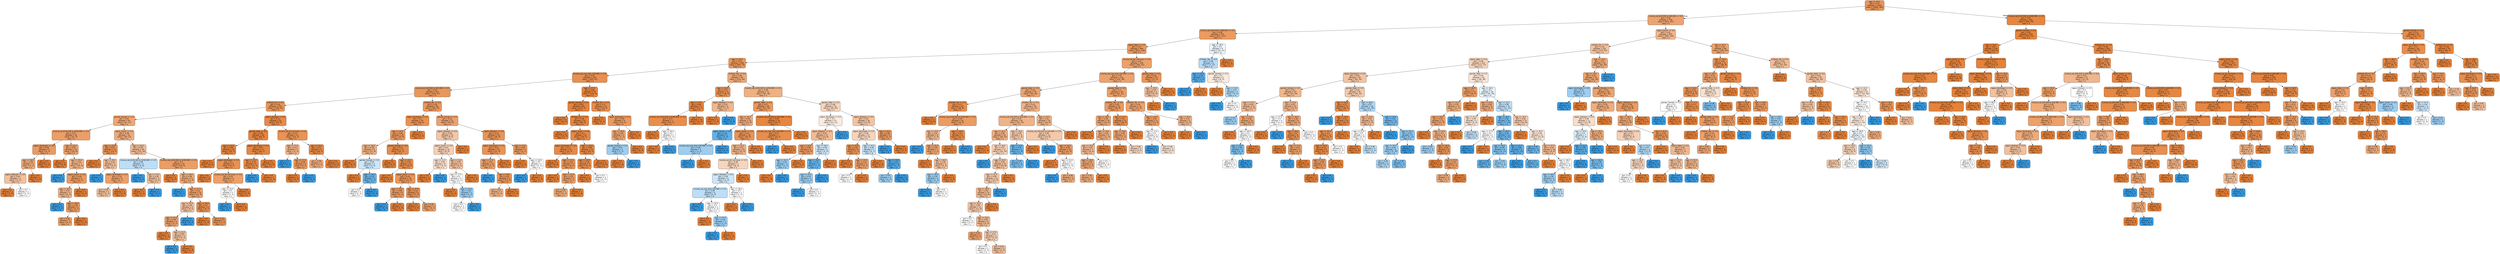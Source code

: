digraph Tree {
node [shape=box, style="filled, rounded", color="black", fontname=helvetica] ;
edge [fontname=helvetica] ;
0 [label="age <= 44.5\ngini = 0.23\nsamples = 1344\nvalue = [1850, 281]\nclass = o", fillcolor="#e99457"] ;
1 [label="income_cat_$50,000 to $99,999 <= 0.5\ngini = 0.34\nsamples = 728\nvalue = [910, 247]\nclass = o", fillcolor="#eca36f"] ;
0 -> 1 [labeldistance=2.5, labelangle=45, headlabel="True"] ;
2 [label="income_cat_More than $300,000 <= 0.5\ngini = 0.28\nsamples = 473\nvalue = [627, 127]\nclass = o", fillcolor="#ea9b61"] ;
1 -> 2 ;
3 [label="region_West <= 0.5\ngini = 0.27\nsamples = 464\nvalue = [617, 116]\nclass = o", fillcolor="#ea995e"] ;
2 -> 3 ;
4 [label="age <= 30.5\ngini = 0.24\nsamples = 338\nvalue = [455, 75]\nclass = o", fillcolor="#e9965a"] ;
3 -> 4 ;
5 [label="income_cat_Less than $29,999 <= 0.5\ngini = 0.19\nsamples = 245\nvalue = [345, 41]\nclass = o", fillcolor="#e89051"] ;
4 -> 5 ;
6 [label="income_cat_$30,000 to $49,999 <= 0.5\ngini = 0.25\nsamples = 167\nvalue = [219, 37]\nclass = o", fillcolor="#e9965a"] ;
5 -> 6 ;
7 [label="children_No <= 0.5\ngini = 0.24\nsamples = 103\nvalue = [136, 22]\nclass = o", fillcolor="#e99559"] ;
6 -> 7 ;
8 [label="gender_Female <= 0.5\ngini = 0.35\nsamples = 50\nvalue = [57, 17]\nclass = o", fillcolor="#eda774"] ;
7 -> 8 ;
9 [label="income_cat_$100,000 to $299,999 <= 0.5\ngini = 0.31\nsamples = 18\nvalue = [21, 5]\nclass = o", fillcolor="#eb9f68"] ;
8 -> 9 ;
10 [label="region_Northeast <= 0.5\ngini = 0.28\nsamples = 5\nvalue = [5, 1]\nclass = o", fillcolor="#ea9a61"] ;
9 -> 10 ;
11 [label="age <= 18.5\ngini = 0.38\nsamples = 4\nvalue = [3, 1]\nclass = o", fillcolor="#eeab7b"] ;
10 -> 11 ;
12 [label="region_Midwest <= 0.5\ngini = 0.44\nsamples = 3\nvalue = [2, 1]\nclass = o", fillcolor="#f2c09c"] ;
11 -> 12 ;
13 [label="gini = 0.0\nsamples = 1\nvalue = [1, 0]\nclass = o", fillcolor="#e58139"] ;
12 -> 13 ;
14 [label="gini = 0.5\nsamples = 2\nvalue = [1, 1]\nclass = o", fillcolor="#ffffff"] ;
12 -> 14 ;
15 [label="gini = 0.0\nsamples = 1\nvalue = [1, 0]\nclass = o", fillcolor="#e58139"] ;
11 -> 15 ;
16 [label="gini = 0.0\nsamples = 1\nvalue = [2, 0]\nclass = o", fillcolor="#e58139"] ;
10 -> 16 ;
17 [label="age <= 23.0\ngini = 0.32\nsamples = 13\nvalue = [16, 4]\nclass = o", fillcolor="#eca06a"] ;
9 -> 17 ;
18 [label="gini = 0.0\nsamples = 6\nvalue = [6, 0]\nclass = o", fillcolor="#e58139"] ;
17 -> 18 ;
19 [label="age <= 25.0\ngini = 0.41\nsamples = 7\nvalue = [10, 4]\nclass = o", fillcolor="#efb388"] ;
17 -> 19 ;
20 [label="gini = 0.0\nsamples = 1\nvalue = [0, 2]\nclass = w", fillcolor="#399de5"] ;
19 -> 20 ;
21 [label="region_South <= 0.5\ngini = 0.28\nsamples = 6\nvalue = [10, 2]\nclass = o", fillcolor="#ea9a61"] ;
19 -> 21 ;
22 [label="age <= 26.5\ngini = 0.41\nsamples = 4\nvalue = [5, 2]\nclass = o", fillcolor="#efb388"] ;
21 -> 22 ;
23 [label="gini = 0.0\nsamples = 1\nvalue = [0, 1]\nclass = w", fillcolor="#399de5"] ;
22 -> 23 ;
24 [label="age <= 28.0\ngini = 0.28\nsamples = 3\nvalue = [5, 1]\nclass = o", fillcolor="#ea9a61"] ;
22 -> 24 ;
25 [label="gini = 0.32\nsamples = 2\nvalue = [4, 1]\nclass = o", fillcolor="#eca06a"] ;
24 -> 25 ;
26 [label="gini = 0.0\nsamples = 1\nvalue = [1, 0]\nclass = o", fillcolor="#e58139"] ;
24 -> 26 ;
27 [label="gini = 0.0\nsamples = 2\nvalue = [5, 0]\nclass = o", fillcolor="#e58139"] ;
21 -> 27 ;
28 [label="region_South <= 0.5\ngini = 0.38\nsamples = 32\nvalue = [36, 12]\nclass = o", fillcolor="#eeab7b"] ;
8 -> 28 ;
29 [label="age <= 22.0\ngini = 0.22\nsamples = 12\nvalue = [14, 2]\nclass = o", fillcolor="#e99355"] ;
28 -> 29 ;
30 [label="gini = 0.0\nsamples = 7\nvalue = [10, 0]\nclass = o", fillcolor="#e58139"] ;
29 -> 30 ;
31 [label="age <= 25.0\ngini = 0.44\nsamples = 5\nvalue = [4, 2]\nclass = o", fillcolor="#f2c09c"] ;
29 -> 31 ;
32 [label="gini = 0.0\nsamples = 1\nvalue = [0, 1]\nclass = w", fillcolor="#399de5"] ;
31 -> 32 ;
33 [label="region_Northeast <= 0.5\ngini = 0.32\nsamples = 4\nvalue = [4, 1]\nclass = o", fillcolor="#eca06a"] ;
31 -> 33 ;
34 [label="gini = 0.44\nsamples = 2\nvalue = [2, 1]\nclass = o", fillcolor="#f2c09c"] ;
33 -> 34 ;
35 [label="gini = 0.0\nsamples = 2\nvalue = [2, 0]\nclass = o", fillcolor="#e58139"] ;
33 -> 35 ;
36 [label="age <= 16.5\ngini = 0.43\nsamples = 20\nvalue = [22, 10]\nclass = o", fillcolor="#f1ba93"] ;
28 -> 36 ;
37 [label="income_cat_$100,000 to $299,999 <= 0.5\ngini = 0.48\nsamples = 4\nvalue = [4, 6]\nclass = w", fillcolor="#bddef6"] ;
36 -> 37 ;
38 [label="gini = 0.0\nsamples = 1\nvalue = [0, 4]\nclass = w", fillcolor="#399de5"] ;
37 -> 38 ;
39 [label="age <= 15.5\ngini = 0.44\nsamples = 3\nvalue = [4, 2]\nclass = o", fillcolor="#f2c09c"] ;
37 -> 39 ;
40 [label="gini = 0.0\nsamples = 2\nvalue = [4, 0]\nclass = o", fillcolor="#e58139"] ;
39 -> 40 ;
41 [label="gini = 0.0\nsamples = 1\nvalue = [0, 2]\nclass = w", fillcolor="#399de5"] ;
39 -> 41 ;
42 [label="income_cat_$100,000 to $299,999 <= 0.5\ngini = 0.3\nsamples = 16\nvalue = [18, 4]\nclass = o", fillcolor="#eb9d65"] ;
36 -> 42 ;
43 [label="gini = 0.0\nsamples = 5\nvalue = [6, 0]\nclass = o", fillcolor="#e58139"] ;
42 -> 43 ;
44 [label="age <= 18.5\ngini = 0.38\nsamples = 11\nvalue = [12, 4]\nclass = o", fillcolor="#eeab7b"] ;
42 -> 44 ;
45 [label="gini = 0.0\nsamples = 1\nvalue = [0, 1]\nclass = w", fillcolor="#399de5"] ;
44 -> 45 ;
46 [label="age <= 27.5\ngini = 0.32\nsamples = 10\nvalue = [12, 3]\nclass = o", fillcolor="#eca06a"] ;
44 -> 46 ;
47 [label="age <= 25.5\ngini = 0.44\nsamples = 4\nvalue = [4, 2]\nclass = o", fillcolor="#f2c09c"] ;
46 -> 47 ;
48 [label="age <= 21.0\ngini = 0.32\nsamples = 3\nvalue = [4, 1]\nclass = o", fillcolor="#eca06a"] ;
47 -> 48 ;
49 [label="gini = 0.0\nsamples = 1\nvalue = [2, 0]\nclass = o", fillcolor="#e58139"] ;
48 -> 49 ;
50 [label="age <= 23.5\ngini = 0.44\nsamples = 2\nvalue = [2, 1]\nclass = o", fillcolor="#f2c09c"] ;
48 -> 50 ;
51 [label="gini = 0.0\nsamples = 1\nvalue = [0, 1]\nclass = w", fillcolor="#399de5"] ;
50 -> 51 ;
52 [label="gini = 0.0\nsamples = 1\nvalue = [2, 0]\nclass = o", fillcolor="#e58139"] ;
50 -> 52 ;
53 [label="gini = 0.0\nsamples = 1\nvalue = [0, 1]\nclass = w", fillcolor="#399de5"] ;
47 -> 53 ;
54 [label="age <= 28.5\ngini = 0.2\nsamples = 6\nvalue = [8, 1]\nclass = o", fillcolor="#e89152"] ;
46 -> 54 ;
55 [label="gini = 0.0\nsamples = 1\nvalue = [1, 0]\nclass = o", fillcolor="#e58139"] ;
54 -> 55 ;
56 [label="gini = 0.22\nsamples = 5\nvalue = [7, 1]\nclass = o", fillcolor="#e99355"] ;
54 -> 56 ;
57 [label="region_Midwest <= 0.5\ngini = 0.11\nsamples = 53\nvalue = [79, 5]\nclass = o", fillcolor="#e78946"] ;
7 -> 57 ;
58 [label="gender_Male <= 0.5\ngini = 0.06\nsamples = 40\nvalue = [58, 2]\nclass = o", fillcolor="#e68540"] ;
57 -> 58 ;
59 [label="age <= 23.5\ngini = 0.06\nsamples = 23\nvalue = [32, 1]\nclass = o", fillcolor="#e6853f"] ;
58 -> 59 ;
60 [label="gini = 0.0\nsamples = 17\nvalue = [24, 0]\nclass = o", fillcolor="#e58139"] ;
59 -> 60 ;
61 [label="region_Northeast <= 0.5\ngini = 0.2\nsamples = 6\nvalue = [8, 1]\nclass = o", fillcolor="#e89152"] ;
59 -> 61 ;
62 [label="gini = 0.0\nsamples = 3\nvalue = [4, 0]\nclass = o", fillcolor="#e58139"] ;
61 -> 62 ;
63 [label="income_cat_Do not know <= 0.5\ngini = 0.32\nsamples = 3\nvalue = [4, 1]\nclass = o", fillcolor="#eca06a"] ;
61 -> 63 ;
64 [label="age <= 24.5\ngini = 0.5\nsamples = 2\nvalue = [1, 1]\nclass = o", fillcolor="#ffffff"] ;
63 -> 64 ;
65 [label="gini = 0.0\nsamples = 1\nvalue = [0, 1]\nclass = w", fillcolor="#399de5"] ;
64 -> 65 ;
66 [label="gini = 0.0\nsamples = 1\nvalue = [1, 0]\nclass = o", fillcolor="#e58139"] ;
64 -> 66 ;
67 [label="gini = 0.0\nsamples = 1\nvalue = [3, 0]\nclass = o", fillcolor="#e58139"] ;
63 -> 67 ;
68 [label="region_Northeast <= 0.5\ngini = 0.07\nsamples = 17\nvalue = [26, 1]\nclass = o", fillcolor="#e68641"] ;
58 -> 68 ;
69 [label="age <= 17.0\ngini = 0.15\nsamples = 8\nvalue = [11, 1]\nclass = o", fillcolor="#e78c4b"] ;
68 -> 69 ;
70 [label="gini = 0.0\nsamples = 1\nvalue = [0, 1]\nclass = w", fillcolor="#399de5"] ;
69 -> 70 ;
71 [label="gini = 0.0\nsamples = 7\nvalue = [11, 0]\nclass = o", fillcolor="#e58139"] ;
69 -> 71 ;
72 [label="gini = 0.0\nsamples = 9\nvalue = [15, 0]\nclass = o", fillcolor="#e58139"] ;
68 -> 72 ;
73 [label="income_cat_Do not know <= 0.5\ngini = 0.22\nsamples = 13\nvalue = [21, 3]\nclass = o", fillcolor="#e99355"] ;
57 -> 73 ;
74 [label="age <= 17.0\ngini = 0.41\nsamples = 5\nvalue = [5, 2]\nclass = o", fillcolor="#efb388"] ;
73 -> 74 ;
75 [label="gini = 0.0\nsamples = 1\nvalue = [0, 1]\nclass = w", fillcolor="#399de5"] ;
74 -> 75 ;
76 [label="age <= 27.0\ngini = 0.28\nsamples = 4\nvalue = [5, 1]\nclass = o", fillcolor="#ea9a61"] ;
74 -> 76 ;
77 [label="gini = 0.0\nsamples = 3\nvalue = [5, 0]\nclass = o", fillcolor="#e58139"] ;
76 -> 77 ;
78 [label="gini = 0.0\nsamples = 1\nvalue = [0, 1]\nclass = w", fillcolor="#399de5"] ;
76 -> 78 ;
79 [label="age <= 16.0\ngini = 0.11\nsamples = 8\nvalue = [16, 1]\nclass = o", fillcolor="#e78945"] ;
73 -> 79 ;
80 [label="gini = 0.38\nsamples = 2\nvalue = [3, 1]\nclass = o", fillcolor="#eeab7b"] ;
79 -> 80 ;
81 [label="gini = 0.0\nsamples = 6\nvalue = [13, 0]\nclass = o", fillcolor="#e58139"] ;
79 -> 81 ;
82 [label="children_No <= 0.5\ngini = 0.26\nsamples = 64\nvalue = [83, 15]\nclass = o", fillcolor="#ea985d"] ;
6 -> 82 ;
83 [label="region_Northeast <= 0.5\ngini = 0.2\nsamples = 32\nvalue = [48, 6]\nclass = o", fillcolor="#e89152"] ;
82 -> 83 ;
84 [label="age <= 21.5\ngini = 0.26\nsamples = 25\nvalue = [33, 6]\nclass = o", fillcolor="#ea985d"] ;
83 -> 84 ;
85 [label="age <= 19.0\ngini = 0.39\nsamples = 8\nvalue = [11, 4]\nclass = o", fillcolor="#eeaf81"] ;
84 -> 85 ;
86 [label="gini = 0.0\nsamples = 4\nvalue = [8, 0]\nclass = o", fillcolor="#e58139"] ;
85 -> 86 ;
87 [label="gender_Female <= 0.5\ngini = 0.49\nsamples = 4\nvalue = [3, 4]\nclass = w", fillcolor="#cee6f8"] ;
85 -> 87 ;
88 [label="gini = 0.0\nsamples = 1\nvalue = [2, 0]\nclass = o", fillcolor="#e58139"] ;
87 -> 88 ;
89 [label="age <= 20.5\ngini = 0.32\nsamples = 3\nvalue = [1, 4]\nclass = w", fillcolor="#6ab6ec"] ;
87 -> 89 ;
90 [label="gini = 0.5\nsamples = 2\nvalue = [1, 1]\nclass = o", fillcolor="#ffffff"] ;
89 -> 90 ;
91 [label="gini = 0.0\nsamples = 1\nvalue = [0, 3]\nclass = w", fillcolor="#399de5"] ;
89 -> 91 ;
92 [label="gender_Female <= 0.5\ngini = 0.15\nsamples = 17\nvalue = [22, 2]\nclass = o", fillcolor="#e78c4b"] ;
84 -> 92 ;
93 [label="gini = 0.0\nsamples = 3\nvalue = [4, 0]\nclass = o", fillcolor="#e58139"] ;
92 -> 93 ;
94 [label="age <= 23.5\ngini = 0.18\nsamples = 14\nvalue = [18, 2]\nclass = o", fillcolor="#e88f4f"] ;
92 -> 94 ;
95 [label="gini = 0.0\nsamples = 4\nvalue = [6, 0]\nclass = o", fillcolor="#e58139"] ;
94 -> 95 ;
96 [label="region_South <= 0.5\ngini = 0.24\nsamples = 10\nvalue = [12, 2]\nclass = o", fillcolor="#e9965a"] ;
94 -> 96 ;
97 [label="age <= 24.5\ngini = 0.28\nsamples = 4\nvalue = [5, 1]\nclass = o", fillcolor="#ea9a61"] ;
96 -> 97 ;
98 [label="gini = 0.0\nsamples = 1\nvalue = [0, 1]\nclass = w", fillcolor="#399de5"] ;
97 -> 98 ;
99 [label="gini = 0.0\nsamples = 3\nvalue = [5, 0]\nclass = o", fillcolor="#e58139"] ;
97 -> 99 ;
100 [label="age <= 27.5\ngini = 0.22\nsamples = 6\nvalue = [7, 1]\nclass = o", fillcolor="#e99355"] ;
96 -> 100 ;
101 [label="gini = 0.0\nsamples = 3\nvalue = [3, 0]\nclass = o", fillcolor="#e58139"] ;
100 -> 101 ;
102 [label="gini = 0.32\nsamples = 3\nvalue = [4, 1]\nclass = o", fillcolor="#eca06a"] ;
100 -> 102 ;
103 [label="gini = 0.0\nsamples = 7\nvalue = [15, 0]\nclass = o", fillcolor="#e58139"] ;
83 -> 103 ;
104 [label="gender_Female <= 0.5\ngini = 0.33\nsamples = 32\nvalue = [35, 9]\nclass = o", fillcolor="#eca16c"] ;
82 -> 104 ;
105 [label="region_Midwest <= 0.5\ngini = 0.46\nsamples = 13\nvalue = [9, 5]\nclass = o", fillcolor="#f3c7a7"] ;
104 -> 105 ;
106 [label="region_South <= 0.5\ngini = 0.47\nsamples = 12\nvalue = [8, 5]\nclass = o", fillcolor="#f5d0b5"] ;
105 -> 106 ;
107 [label="age <= 21.5\ngini = 0.49\nsamples = 6\nvalue = [4, 3]\nclass = o", fillcolor="#f8e0ce"] ;
106 -> 107 ;
108 [label="gini = 0.0\nsamples = 3\nvalue = [4, 0]\nclass = o", fillcolor="#e58139"] ;
107 -> 108 ;
109 [label="gini = 0.0\nsamples = 3\nvalue = [0, 3]\nclass = w", fillcolor="#399de5"] ;
107 -> 109 ;
110 [label="age <= 23.0\ngini = 0.44\nsamples = 6\nvalue = [4, 2]\nclass = o", fillcolor="#f2c09c"] ;
106 -> 110 ;
111 [label="age <= 17.0\ngini = 0.5\nsamples = 4\nvalue = [2, 2]\nclass = o", fillcolor="#ffffff"] ;
110 -> 111 ;
112 [label="gini = 0.0\nsamples = 1\nvalue = [1, 0]\nclass = o", fillcolor="#e58139"] ;
111 -> 112 ;
113 [label="age <= 20.0\ngini = 0.44\nsamples = 3\nvalue = [1, 2]\nclass = w", fillcolor="#9ccef2"] ;
111 -> 113 ;
114 [label="gini = 0.5\nsamples = 2\nvalue = [1, 1]\nclass = o", fillcolor="#ffffff"] ;
113 -> 114 ;
115 [label="gini = 0.0\nsamples = 1\nvalue = [0, 1]\nclass = w", fillcolor="#399de5"] ;
113 -> 115 ;
116 [label="gini = 0.0\nsamples = 2\nvalue = [2, 0]\nclass = o", fillcolor="#e58139"] ;
110 -> 116 ;
117 [label="gini = 0.0\nsamples = 1\nvalue = [1, 0]\nclass = o", fillcolor="#e58139"] ;
105 -> 117 ;
118 [label="region_Midwest <= 0.5\ngini = 0.23\nsamples = 19\nvalue = [26, 4]\nclass = o", fillcolor="#e99457"] ;
104 -> 118 ;
119 [label="region_Northeast <= 0.5\ngini = 0.22\nsamples = 15\nvalue = [21, 3]\nclass = o", fillcolor="#e99355"] ;
118 -> 119 ;
120 [label="age <= 17.0\ngini = 0.32\nsamples = 10\nvalue = [12, 3]\nclass = o", fillcolor="#eca06a"] ;
119 -> 120 ;
121 [label="gini = 0.0\nsamples = 1\nvalue = [0, 1]\nclass = w", fillcolor="#399de5"] ;
120 -> 121 ;
122 [label="age <= 18.5\ngini = 0.24\nsamples = 9\nvalue = [12, 2]\nclass = o", fillcolor="#e9965a"] ;
120 -> 122 ;
123 [label="gini = 0.41\nsamples = 3\nvalue = [5, 2]\nclass = o", fillcolor="#efb388"] ;
122 -> 123 ;
124 [label="gini = 0.0\nsamples = 6\nvalue = [7, 0]\nclass = o", fillcolor="#e58139"] ;
122 -> 124 ;
125 [label="gini = 0.0\nsamples = 5\nvalue = [9, 0]\nclass = o", fillcolor="#e58139"] ;
119 -> 125 ;
126 [label="age <= 24.5\ngini = 0.28\nsamples = 4\nvalue = [5, 1]\nclass = o", fillcolor="#ea9a61"] ;
118 -> 126 ;
127 [label="gini = 0.0\nsamples = 2\nvalue = [4, 0]\nclass = o", fillcolor="#e58139"] ;
126 -> 127 ;
128 [label="age <= 29.0\ngini = 0.5\nsamples = 2\nvalue = [1, 1]\nclass = o", fillcolor="#ffffff"] ;
126 -> 128 ;
129 [label="gini = 0.0\nsamples = 1\nvalue = [0, 1]\nclass = w", fillcolor="#399de5"] ;
128 -> 129 ;
130 [label="gini = 0.0\nsamples = 1\nvalue = [1, 0]\nclass = o", fillcolor="#e58139"] ;
128 -> 130 ;
131 [label="age <= 27.5\ngini = 0.06\nsamples = 78\nvalue = [126, 4]\nclass = o", fillcolor="#e6853f"] ;
5 -> 131 ;
132 [label="gender_Female <= 0.5\ngini = 0.04\nsamples = 65\nvalue = [107, 2]\nclass = o", fillcolor="#e5833d"] ;
131 -> 132 ;
133 [label="gini = 0.0\nsamples = 23\nvalue = [42, 0]\nclass = o", fillcolor="#e58139"] ;
132 -> 133 ;
134 [label="children_No <= 0.5\ngini = 0.06\nsamples = 42\nvalue = [65, 2]\nclass = o", fillcolor="#e6853f"] ;
132 -> 134 ;
135 [label="gini = 0.0\nsamples = 19\nvalue = [31, 0]\nclass = o", fillcolor="#e58139"] ;
134 -> 135 ;
136 [label="region_South <= 0.5\ngini = 0.1\nsamples = 23\nvalue = [34, 2]\nclass = o", fillcolor="#e78845"] ;
134 -> 136 ;
137 [label="region_Northeast <= 0.5\ngini = 0.12\nsamples = 11\nvalue = [15, 1]\nclass = o", fillcolor="#e78946"] ;
136 -> 137 ;
138 [label="gini = 0.0\nsamples = 6\nvalue = [9, 0]\nclass = o", fillcolor="#e58139"] ;
137 -> 138 ;
139 [label="age <= 21.5\ngini = 0.24\nsamples = 5\nvalue = [6, 1]\nclass = o", fillcolor="#e9965a"] ;
137 -> 139 ;
140 [label="gini = 0.0\nsamples = 2\nvalue = [2, 0]\nclass = o", fillcolor="#e58139"] ;
139 -> 140 ;
141 [label="age <= 22.5\ngini = 0.32\nsamples = 3\nvalue = [4, 1]\nclass = o", fillcolor="#eca06a"] ;
139 -> 141 ;
142 [label="gini = 0.38\nsamples = 2\nvalue = [3, 1]\nclass = o", fillcolor="#eeab7b"] ;
141 -> 142 ;
143 [label="gini = 0.0\nsamples = 1\nvalue = [1, 0]\nclass = o", fillcolor="#e58139"] ;
141 -> 143 ;
144 [label="age <= 20.0\ngini = 0.09\nsamples = 12\nvalue = [19, 1]\nclass = o", fillcolor="#e68843"] ;
136 -> 144 ;
145 [label="age <= 18.5\ngini = 0.18\nsamples = 6\nvalue = [9, 1]\nclass = o", fillcolor="#e88f4f"] ;
144 -> 145 ;
146 [label="gini = 0.0\nsamples = 4\nvalue = [8, 0]\nclass = o", fillcolor="#e58139"] ;
145 -> 146 ;
147 [label="gini = 0.5\nsamples = 2\nvalue = [1, 1]\nclass = o", fillcolor="#ffffff"] ;
145 -> 147 ;
148 [label="gini = 0.0\nsamples = 6\nvalue = [10, 0]\nclass = o", fillcolor="#e58139"] ;
144 -> 148 ;
149 [label="children_No <= 0.5\ngini = 0.17\nsamples = 13\nvalue = [19, 2]\nclass = o", fillcolor="#e88e4e"] ;
131 -> 149 ;
150 [label="gini = 0.0\nsamples = 7\nvalue = [9, 0]\nclass = o", fillcolor="#e58139"] ;
149 -> 150 ;
151 [label="region_Northeast <= 0.5\ngini = 0.28\nsamples = 6\nvalue = [10, 2]\nclass = o", fillcolor="#ea9a61"] ;
149 -> 151 ;
152 [label="age <= 29.0\ngini = 0.35\nsamples = 5\nvalue = [7, 2]\nclass = o", fillcolor="#eca572"] ;
151 -> 152 ;
153 [label="gender_Female <= 0.5\ngini = 0.44\nsamples = 2\nvalue = [1, 2]\nclass = w", fillcolor="#9ccef2"] ;
152 -> 153 ;
154 [label="gini = 0.0\nsamples = 1\nvalue = [1, 0]\nclass = o", fillcolor="#e58139"] ;
153 -> 154 ;
155 [label="gini = 0.0\nsamples = 1\nvalue = [0, 2]\nclass = w", fillcolor="#399de5"] ;
153 -> 155 ;
156 [label="gini = 0.0\nsamples = 3\nvalue = [6, 0]\nclass = o", fillcolor="#e58139"] ;
152 -> 156 ;
157 [label="gini = 0.0\nsamples = 1\nvalue = [3, 0]\nclass = o", fillcolor="#e58139"] ;
151 -> 157 ;
158 [label="children_Yes <= 0.5\ngini = 0.36\nsamples = 93\nvalue = [110, 34]\nclass = o", fillcolor="#eda876"] ;
4 -> 158 ;
159 [label="age <= 43.5\ngini = 0.21\nsamples = 21\nvalue = [29, 4]\nclass = o", fillcolor="#e99254"] ;
158 -> 159 ;
160 [label="age <= 37.5\ngini = 0.08\nsamples = 17\nvalue = [22, 1]\nclass = o", fillcolor="#e68742"] ;
159 -> 160 ;
161 [label="income_cat_$100,000 to $299,999 <= 0.5\ngini = 0.17\nsamples = 7\nvalue = [10, 1]\nclass = o", fillcolor="#e88e4d"] ;
160 -> 161 ;
162 [label="gini = 0.0\nsamples = 5\nvalue = [9, 0]\nclass = o", fillcolor="#e58139"] ;
161 -> 162 ;
163 [label="age <= 35.5\ngini = 0.5\nsamples = 2\nvalue = [1, 1]\nclass = o", fillcolor="#ffffff"] ;
161 -> 163 ;
164 [label="gini = 0.0\nsamples = 1\nvalue = [1, 0]\nclass = o", fillcolor="#e58139"] ;
163 -> 164 ;
165 [label="gini = 0.0\nsamples = 1\nvalue = [0, 1]\nclass = w", fillcolor="#399de5"] ;
163 -> 165 ;
166 [label="gini = 0.0\nsamples = 10\nvalue = [12, 0]\nclass = o", fillcolor="#e58139"] ;
160 -> 166 ;
167 [label="region_Midwest <= 0.5\ngini = 0.42\nsamples = 4\nvalue = [7, 3]\nclass = o", fillcolor="#f0b78e"] ;
159 -> 167 ;
168 [label="gini = 0.0\nsamples = 3\nvalue = [7, 0]\nclass = o", fillcolor="#e58139"] ;
167 -> 168 ;
169 [label="gini = 0.0\nsamples = 1\nvalue = [0, 3]\nclass = w", fillcolor="#399de5"] ;
167 -> 169 ;
170 [label="income_cat_$100,000 to $299,999 <= 0.5\ngini = 0.39\nsamples = 72\nvalue = [81, 30]\nclass = o", fillcolor="#efb082"] ;
158 -> 170 ;
171 [label="gender_Male <= 0.5\ngini = 0.27\nsamples = 39\nvalue = [51, 10]\nclass = o", fillcolor="#ea9a60"] ;
170 -> 171 ;
172 [label="age <= 32.5\ngini = 0.38\nsamples = 23\nvalue = [27, 9]\nclass = o", fillcolor="#eeab7b"] ;
171 -> 172 ;
173 [label="region_South <= 0.5\ngini = 0.28\nsamples = 5\nvalue = [1, 5]\nclass = w", fillcolor="#61b1ea"] ;
172 -> 173 ;
174 [label="income_cat_Less than $29,999 <= 0.5\ngini = 0.44\nsamples = 2\nvalue = [1, 2]\nclass = w", fillcolor="#9ccef2"] ;
173 -> 174 ;
175 [label="gini = 0.0\nsamples = 1\nvalue = [0, 2]\nclass = w", fillcolor="#399de5"] ;
174 -> 175 ;
176 [label="gini = 0.0\nsamples = 1\nvalue = [1, 0]\nclass = o", fillcolor="#e58139"] ;
174 -> 176 ;
177 [label="gini = 0.0\nsamples = 3\nvalue = [0, 3]\nclass = w", fillcolor="#399de5"] ;
173 -> 177 ;
178 [label="region_South <= 0.5\ngini = 0.23\nsamples = 18\nvalue = [26, 4]\nclass = o", fillcolor="#e99457"] ;
172 -> 178 ;
179 [label="age <= 41.5\ngini = 0.41\nsamples = 10\nvalue = [10, 4]\nclass = o", fillcolor="#efb388"] ;
178 -> 179 ;
180 [label="income_cat_Do not know <= 0.5\ngini = 0.48\nsamples = 7\nvalue = [6, 4]\nclass = o", fillcolor="#f6d5bd"] ;
179 -> 180 ;
181 [label="region_Midwest <= 0.5\ngini = 0.49\nsamples = 6\nvalue = [3, 4]\nclass = w", fillcolor="#cee6f8"] ;
180 -> 181 ;
182 [label="income_cat_Less than $29,999 <= 0.5\ngini = 0.48\nsamples = 4\nvalue = [2, 3]\nclass = w", fillcolor="#bddef6"] ;
181 -> 182 ;
183 [label="gini = 0.0\nsamples = 1\nvalue = [0, 1]\nclass = w", fillcolor="#399de5"] ;
182 -> 183 ;
184 [label="age <= 35.0\ngini = 0.5\nsamples = 3\nvalue = [2, 2]\nclass = o", fillcolor="#ffffff"] ;
182 -> 184 ;
185 [label="gini = 0.0\nsamples = 1\nvalue = [1, 0]\nclass = o", fillcolor="#e58139"] ;
184 -> 185 ;
186 [label="age <= 37.5\ngini = 0.44\nsamples = 2\nvalue = [1, 2]\nclass = w", fillcolor="#9ccef2"] ;
184 -> 186 ;
187 [label="gini = 0.0\nsamples = 1\nvalue = [0, 2]\nclass = w", fillcolor="#399de5"] ;
186 -> 187 ;
188 [label="gini = 0.0\nsamples = 1\nvalue = [1, 0]\nclass = o", fillcolor="#e58139"] ;
186 -> 188 ;
189 [label="age <= 39.0\ngini = 0.5\nsamples = 2\nvalue = [1, 1]\nclass = o", fillcolor="#ffffff"] ;
181 -> 189 ;
190 [label="gini = 0.0\nsamples = 1\nvalue = [1, 0]\nclass = o", fillcolor="#e58139"] ;
189 -> 190 ;
191 [label="gini = 0.0\nsamples = 1\nvalue = [0, 1]\nclass = w", fillcolor="#399de5"] ;
189 -> 191 ;
192 [label="gini = 0.0\nsamples = 1\nvalue = [3, 0]\nclass = o", fillcolor="#e58139"] ;
180 -> 192 ;
193 [label="gini = 0.0\nsamples = 3\nvalue = [4, 0]\nclass = o", fillcolor="#e58139"] ;
179 -> 193 ;
194 [label="gini = 0.0\nsamples = 8\nvalue = [16, 0]\nclass = o", fillcolor="#e58139"] ;
178 -> 194 ;
195 [label="income_cat_$30,000 to $49,999 <= 0.5\ngini = 0.08\nsamples = 16\nvalue = [24, 1]\nclass = o", fillcolor="#e68641"] ;
171 -> 195 ;
196 [label="income_cat_Less than $29,999 <= 0.5\ngini = 0.17\nsamples = 7\nvalue = [10, 1]\nclass = o", fillcolor="#e88e4d"] ;
195 -> 196 ;
197 [label="gini = 0.0\nsamples = 1\nvalue = [0, 1]\nclass = w", fillcolor="#399de5"] ;
196 -> 197 ;
198 [label="gini = 0.0\nsamples = 6\nvalue = [10, 0]\nclass = o", fillcolor="#e58139"] ;
196 -> 198 ;
199 [label="gini = 0.0\nsamples = 9\nvalue = [14, 0]\nclass = o", fillcolor="#e58139"] ;
195 -> 199 ;
200 [label="gender_Male <= 0.5\ngini = 0.48\nsamples = 33\nvalue = [30, 20]\nclass = o", fillcolor="#f6d5bd"] ;
170 -> 200 ;
201 [label="region_Northeast <= 0.5\ngini = 0.5\nsamples = 15\nvalue = [13, 11]\nclass = o", fillcolor="#fbece1"] ;
200 -> 201 ;
202 [label="region_Midwest <= 0.5\ngini = 0.43\nsamples = 11\nvalue = [13, 6]\nclass = o", fillcolor="#f1bb94"] ;
201 -> 202 ;
203 [label="age <= 33.0\ngini = 0.28\nsamples = 6\nvalue = [10, 2]\nclass = o", fillcolor="#ea9a61"] ;
202 -> 203 ;
204 [label="age <= 31.5\ngini = 0.44\nsamples = 2\nvalue = [1, 2]\nclass = w", fillcolor="#9ccef2"] ;
203 -> 204 ;
205 [label="gini = 0.0\nsamples = 1\nvalue = [1, 0]\nclass = o", fillcolor="#e58139"] ;
204 -> 205 ;
206 [label="gini = 0.0\nsamples = 1\nvalue = [0, 2]\nclass = w", fillcolor="#399de5"] ;
204 -> 206 ;
207 [label="gini = 0.0\nsamples = 4\nvalue = [9, 0]\nclass = o", fillcolor="#e58139"] ;
203 -> 207 ;
208 [label="age <= 36.5\ngini = 0.49\nsamples = 5\nvalue = [3, 4]\nclass = w", fillcolor="#cee6f8"] ;
202 -> 208 ;
209 [label="age <= 33.5\ngini = 0.32\nsamples = 4\nvalue = [1, 4]\nclass = w", fillcolor="#6ab6ec"] ;
208 -> 209 ;
210 [label="age <= 32.5\ngini = 0.44\nsamples = 3\nvalue = [1, 2]\nclass = w", fillcolor="#9ccef2"] ;
209 -> 210 ;
211 [label="gini = 0.0\nsamples = 1\nvalue = [0, 1]\nclass = w", fillcolor="#399de5"] ;
210 -> 211 ;
212 [label="gini = 0.5\nsamples = 2\nvalue = [1, 1]\nclass = o", fillcolor="#ffffff"] ;
210 -> 212 ;
213 [label="gini = 0.0\nsamples = 1\nvalue = [0, 2]\nclass = w", fillcolor="#399de5"] ;
209 -> 213 ;
214 [label="gini = 0.0\nsamples = 1\nvalue = [2, 0]\nclass = o", fillcolor="#e58139"] ;
208 -> 214 ;
215 [label="gini = 0.0\nsamples = 4\nvalue = [0, 5]\nclass = w", fillcolor="#399de5"] ;
201 -> 215 ;
216 [label="region_Midwest <= 0.5\ngini = 0.45\nsamples = 18\nvalue = [17, 9]\nclass = o", fillcolor="#f3c4a2"] ;
200 -> 216 ;
217 [label="region_Northeast <= 0.5\ngini = 0.48\nsamples = 13\nvalue = [12, 8]\nclass = o", fillcolor="#f6d5bd"] ;
216 -> 217 ;
218 [label="age <= 35.5\ngini = 0.22\nsamples = 6\nvalue = [7, 1]\nclass = o", fillcolor="#e99355"] ;
217 -> 218 ;
219 [label="gini = 0.0\nsamples = 1\nvalue = [3, 0]\nclass = o", fillcolor="#e58139"] ;
218 -> 219 ;
220 [label="age <= 37.0\ngini = 0.32\nsamples = 5\nvalue = [4, 1]\nclass = o", fillcolor="#eca06a"] ;
218 -> 220 ;
221 [label="gini = 0.5\nsamples = 2\nvalue = [1, 1]\nclass = o", fillcolor="#ffffff"] ;
220 -> 221 ;
222 [label="gini = 0.0\nsamples = 3\nvalue = [3, 0]\nclass = o", fillcolor="#e58139"] ;
220 -> 222 ;
223 [label="age <= 34.5\ngini = 0.49\nsamples = 7\nvalue = [5, 7]\nclass = w", fillcolor="#c6e3f8"] ;
217 -> 223 ;
224 [label="gini = 0.0\nsamples = 2\nvalue = [4, 0]\nclass = o", fillcolor="#e58139"] ;
223 -> 224 ;
225 [label="age <= 35.5\ngini = 0.22\nsamples = 5\nvalue = [1, 7]\nclass = w", fillcolor="#55abe9"] ;
223 -> 225 ;
226 [label="gini = 0.44\nsamples = 2\nvalue = [1, 2]\nclass = w", fillcolor="#9ccef2"] ;
225 -> 226 ;
227 [label="gini = 0.0\nsamples = 3\nvalue = [0, 5]\nclass = w", fillcolor="#399de5"] ;
225 -> 227 ;
228 [label="age <= 33.5\ngini = 0.28\nsamples = 5\nvalue = [5, 1]\nclass = o", fillcolor="#ea9a61"] ;
216 -> 228 ;
229 [label="gini = 0.0\nsamples = 1\nvalue = [0, 1]\nclass = w", fillcolor="#399de5"] ;
228 -> 229 ;
230 [label="gini = 0.0\nsamples = 4\nvalue = [5, 0]\nclass = o", fillcolor="#e58139"] ;
228 -> 230 ;
231 [label="income_cat_Do not know <= 0.5\ngini = 0.32\nsamples = 126\nvalue = [162, 41]\nclass = o", fillcolor="#eca16b"] ;
3 -> 231 ;
232 [label="income_cat_Less than $29,999 <= 0.5\ngini = 0.33\nsamples = 116\nvalue = [145, 38]\nclass = o", fillcolor="#eca26d"] ;
231 -> 232 ;
233 [label="gender_Male <= 0.5\ngini = 0.34\nsamples = 78\nvalue = [93, 26]\nclass = o", fillcolor="#eca470"] ;
232 -> 233 ;
234 [label="children_Yes <= 0.5\ngini = 0.17\nsamples = 29\nvalue = [38, 4]\nclass = o", fillcolor="#e88e4e"] ;
233 -> 234 ;
235 [label="gini = 0.0\nsamples = 13\nvalue = [19, 0]\nclass = o", fillcolor="#e58139"] ;
234 -> 235 ;
236 [label="income_cat_$100,000 to $299,999 <= 0.5\ngini = 0.29\nsamples = 16\nvalue = [19, 4]\nclass = o", fillcolor="#ea9c63"] ;
234 -> 236 ;
237 [label="age <= 19.0\ngini = 0.42\nsamples = 8\nvalue = [7, 3]\nclass = o", fillcolor="#f0b78e"] ;
236 -> 237 ;
238 [label="gini = 0.0\nsamples = 1\nvalue = [0, 1]\nclass = w", fillcolor="#399de5"] ;
237 -> 238 ;
239 [label="age <= 25.0\ngini = 0.35\nsamples = 7\nvalue = [7, 2]\nclass = o", fillcolor="#eca572"] ;
237 -> 239 ;
240 [label="gini = 0.0\nsamples = 2\nvalue = [3, 0]\nclass = o", fillcolor="#e58139"] ;
239 -> 240 ;
241 [label="age <= 28.5\ngini = 0.44\nsamples = 5\nvalue = [4, 2]\nclass = o", fillcolor="#f2c09c"] ;
239 -> 241 ;
242 [label="age <= 26.5\ngini = 0.44\nsamples = 3\nvalue = [1, 2]\nclass = w", fillcolor="#9ccef2"] ;
241 -> 242 ;
243 [label="gini = 0.0\nsamples = 1\nvalue = [0, 1]\nclass = w", fillcolor="#399de5"] ;
242 -> 243 ;
244 [label="gini = 0.5\nsamples = 2\nvalue = [1, 1]\nclass = o", fillcolor="#ffffff"] ;
242 -> 244 ;
245 [label="gini = 0.0\nsamples = 2\nvalue = [3, 0]\nclass = o", fillcolor="#e58139"] ;
241 -> 245 ;
246 [label="age <= 40.5\ngini = 0.14\nsamples = 8\nvalue = [12, 1]\nclass = o", fillcolor="#e78c49"] ;
236 -> 246 ;
247 [label="gini = 0.0\nsamples = 7\nvalue = [12, 0]\nclass = o", fillcolor="#e58139"] ;
246 -> 247 ;
248 [label="gini = 0.0\nsamples = 1\nvalue = [0, 1]\nclass = w", fillcolor="#399de5"] ;
246 -> 248 ;
249 [label="children_No <= 0.5\ngini = 0.41\nsamples = 49\nvalue = [55, 22]\nclass = o", fillcolor="#efb388"] ;
233 -> 249 ;
250 [label="income_cat_$30,000 to $49,999 <= 0.5\ngini = 0.41\nsamples = 30\nvalue = [35, 14]\nclass = o", fillcolor="#efb388"] ;
249 -> 250 ;
251 [label="age <= 31.0\ngini = 0.39\nsamples = 24\nvalue = [28, 10]\nclass = o", fillcolor="#eeae80"] ;
250 -> 251 ;
252 [label="gini = 0.0\nsamples = 7\nvalue = [12, 0]\nclass = o", fillcolor="#e58139"] ;
251 -> 252 ;
253 [label="age <= 34.5\ngini = 0.47\nsamples = 17\nvalue = [16, 10]\nclass = o", fillcolor="#f5d0b5"] ;
251 -> 253 ;
254 [label="gini = 0.0\nsamples = 2\nvalue = [0, 2]\nclass = w", fillcolor="#399de5"] ;
253 -> 254 ;
255 [label="age <= 43.5\ngini = 0.44\nsamples = 15\nvalue = [16, 8]\nclass = o", fillcolor="#f2c09c"] ;
253 -> 255 ;
256 [label="age <= 41.5\ngini = 0.46\nsamples = 14\nvalue = [14, 8]\nclass = o", fillcolor="#f4c9aa"] ;
255 -> 256 ;
257 [label="age <= 39.0\ngini = 0.42\nsamples = 13\nvalue = [14, 6]\nclass = o", fillcolor="#f0b78e"] ;
256 -> 257 ;
258 [label="age <= 35.5\ngini = 0.46\nsamples = 11\nvalue = [11, 6]\nclass = o", fillcolor="#f3c6a5"] ;
257 -> 258 ;
259 [label="gini = 0.5\nsamples = 3\nvalue = [2, 2]\nclass = o", fillcolor="#ffffff"] ;
258 -> 259 ;
260 [label="age <= 36.5\ngini = 0.43\nsamples = 8\nvalue = [9, 4]\nclass = o", fillcolor="#f1b991"] ;
258 -> 260 ;
261 [label="gini = 0.32\nsamples = 3\nvalue = [4, 1]\nclass = o", fillcolor="#eca06a"] ;
260 -> 261 ;
262 [label="age <= 37.5\ngini = 0.47\nsamples = 5\nvalue = [5, 3]\nclass = o", fillcolor="#f5cdb0"] ;
260 -> 262 ;
263 [label="gini = 0.5\nsamples = 2\nvalue = [1, 1]\nclass = o", fillcolor="#ffffff"] ;
262 -> 263 ;
264 [label="gini = 0.44\nsamples = 3\nvalue = [4, 2]\nclass = o", fillcolor="#f2c09c"] ;
262 -> 264 ;
265 [label="gini = 0.0\nsamples = 2\nvalue = [3, 0]\nclass = o", fillcolor="#e58139"] ;
257 -> 265 ;
266 [label="gini = 0.0\nsamples = 1\nvalue = [0, 2]\nclass = w", fillcolor="#399de5"] ;
256 -> 266 ;
267 [label="gini = 0.0\nsamples = 1\nvalue = [2, 0]\nclass = o", fillcolor="#e58139"] ;
255 -> 267 ;
268 [label="age <= 29.0\ngini = 0.46\nsamples = 6\nvalue = [7, 4]\nclass = o", fillcolor="#f4c9aa"] ;
250 -> 268 ;
269 [label="age <= 23.5\ngini = 0.32\nsamples = 3\nvalue = [1, 4]\nclass = w", fillcolor="#6ab6ec"] ;
268 -> 269 ;
270 [label="gini = 0.38\nsamples = 2\nvalue = [1, 3]\nclass = w", fillcolor="#7bbeee"] ;
269 -> 270 ;
271 [label="gini = 0.0\nsamples = 1\nvalue = [0, 1]\nclass = w", fillcolor="#399de5"] ;
269 -> 271 ;
272 [label="gini = 0.0\nsamples = 3\nvalue = [6, 0]\nclass = o", fillcolor="#e58139"] ;
268 -> 272 ;
273 [label="age <= 23.5\ngini = 0.41\nsamples = 19\nvalue = [20, 8]\nclass = o", fillcolor="#efb388"] ;
249 -> 273 ;
274 [label="income_cat_$30,000 to $49,999 <= 0.5\ngini = 0.46\nsamples = 13\nvalue = [14, 8]\nclass = o", fillcolor="#f4c9aa"] ;
273 -> 274 ;
275 [label="gini = 0.0\nsamples = 3\nvalue = [0, 5]\nclass = w", fillcolor="#399de5"] ;
274 -> 275 ;
276 [label="age <= 20.5\ngini = 0.29\nsamples = 10\nvalue = [14, 3]\nclass = o", fillcolor="#eb9c63"] ;
274 -> 276 ;
277 [label="gini = 0.0\nsamples = 7\nvalue = [11, 0]\nclass = o", fillcolor="#e58139"] ;
276 -> 277 ;
278 [label="age <= 22.0\ngini = 0.5\nsamples = 3\nvalue = [3, 3]\nclass = o", fillcolor="#ffffff"] ;
276 -> 278 ;
279 [label="gini = 0.0\nsamples = 1\nvalue = [0, 2]\nclass = w", fillcolor="#399de5"] ;
278 -> 279 ;
280 [label="gini = 0.38\nsamples = 2\nvalue = [3, 1]\nclass = o", fillcolor="#eeab7b"] ;
278 -> 280 ;
281 [label="gini = 0.0\nsamples = 6\nvalue = [6, 0]\nclass = o", fillcolor="#e58139"] ;
273 -> 281 ;
282 [label="gender_Male <= 0.5\ngini = 0.3\nsamples = 38\nvalue = [52, 12]\nclass = o", fillcolor="#eb9e67"] ;
232 -> 282 ;
283 [label="children_Yes <= 0.5\ngini = 0.28\nsamples = 22\nvalue = [30, 6]\nclass = o", fillcolor="#ea9a61"] ;
282 -> 283 ;
284 [label="age <= 18.5\ngini = 0.35\nsamples = 10\nvalue = [14, 4]\nclass = o", fillcolor="#eca572"] ;
283 -> 284 ;
285 [label="gini = 0.0\nsamples = 1\nvalue = [3, 0]\nclass = o", fillcolor="#e58139"] ;
284 -> 285 ;
286 [label="age <= 29.0\ngini = 0.39\nsamples = 9\nvalue = [11, 4]\nclass = o", fillcolor="#eeaf81"] ;
284 -> 286 ;
287 [label="age <= 20.5\ngini = 0.43\nsamples = 7\nvalue = [9, 4]\nclass = o", fillcolor="#f1b991"] ;
286 -> 287 ;
288 [label="age <= 19.5\ngini = 0.35\nsamples = 5\nvalue = [7, 2]\nclass = o", fillcolor="#eca572"] ;
287 -> 288 ;
289 [label="gini = 0.38\nsamples = 4\nvalue = [6, 2]\nclass = o", fillcolor="#eeab7b"] ;
288 -> 289 ;
290 [label="gini = 0.0\nsamples = 1\nvalue = [1, 0]\nclass = o", fillcolor="#e58139"] ;
288 -> 290 ;
291 [label="gini = 0.5\nsamples = 2\nvalue = [2, 2]\nclass = o", fillcolor="#ffffff"] ;
287 -> 291 ;
292 [label="gini = 0.0\nsamples = 2\nvalue = [2, 0]\nclass = o", fillcolor="#e58139"] ;
286 -> 292 ;
293 [label="age <= 21.5\ngini = 0.2\nsamples = 12\nvalue = [16, 2]\nclass = o", fillcolor="#e89152"] ;
283 -> 293 ;
294 [label="age <= 19.5\ngini = 0.35\nsamples = 5\nvalue = [7, 2]\nclass = o", fillcolor="#eca572"] ;
293 -> 294 ;
295 [label="gini = 0.0\nsamples = 3\nvalue = [4, 0]\nclass = o", fillcolor="#e58139"] ;
294 -> 295 ;
296 [label="gini = 0.48\nsamples = 2\nvalue = [3, 2]\nclass = o", fillcolor="#f6d5bd"] ;
294 -> 296 ;
297 [label="gini = 0.0\nsamples = 7\nvalue = [9, 0]\nclass = o", fillcolor="#e58139"] ;
293 -> 297 ;
298 [label="children_Yes <= 0.5\ngini = 0.34\nsamples = 16\nvalue = [22, 6]\nclass = o", fillcolor="#eca36f"] ;
282 -> 298 ;
299 [label="age <= 18.5\ngini = 0.31\nsamples = 11\nvalue = [17, 4]\nclass = o", fillcolor="#eb9f68"] ;
298 -> 299 ;
300 [label="age <= 17.0\ngini = 0.5\nsamples = 4\nvalue = [4, 4]\nclass = o", fillcolor="#ffffff"] ;
299 -> 300 ;
301 [label="gini = 0.0\nsamples = 1\nvalue = [0, 1]\nclass = w", fillcolor="#399de5"] ;
300 -> 301 ;
302 [label="gini = 0.49\nsamples = 3\nvalue = [4, 3]\nclass = o", fillcolor="#f8e0ce"] ;
300 -> 302 ;
303 [label="gini = 0.0\nsamples = 7\nvalue = [13, 0]\nclass = o", fillcolor="#e58139"] ;
299 -> 303 ;
304 [label="age <= 34.0\ngini = 0.41\nsamples = 5\nvalue = [5, 2]\nclass = o", fillcolor="#efb388"] ;
298 -> 304 ;
305 [label="gini = 0.0\nsamples = 4\nvalue = [5, 0]\nclass = o", fillcolor="#e58139"] ;
304 -> 305 ;
306 [label="gini = 0.0\nsamples = 1\nvalue = [0, 2]\nclass = w", fillcolor="#399de5"] ;
304 -> 306 ;
307 [label="gender_Male <= 0.5\ngini = 0.26\nsamples = 10\nvalue = [17, 3]\nclass = o", fillcolor="#ea975c"] ;
231 -> 307 ;
308 [label="age <= 25.0\ngini = 0.44\nsamples = 4\nvalue = [6, 3]\nclass = o", fillcolor="#f2c09c"] ;
307 -> 308 ;
309 [label="gini = 0.0\nsamples = 3\nvalue = [6, 0]\nclass = o", fillcolor="#e58139"] ;
308 -> 309 ;
310 [label="gini = 0.0\nsamples = 1\nvalue = [0, 3]\nclass = w", fillcolor="#399de5"] ;
308 -> 310 ;
311 [label="gini = 0.0\nsamples = 6\nvalue = [11, 0]\nclass = o", fillcolor="#e58139"] ;
307 -> 311 ;
312 [label="age <= 36.5\ngini = 0.5\nsamples = 9\nvalue = [10, 11]\nclass = w", fillcolor="#edf6fd"] ;
2 -> 312 ;
313 [label="children_Yes <= 0.5\ngini = 0.48\nsamples = 8\nvalue = [7, 11]\nclass = w", fillcolor="#b7dbf6"] ;
312 -> 313 ;
314 [label="age <= 24.0\ngini = 0.24\nsamples = 3\nvalue = [1, 6]\nclass = w", fillcolor="#5aade9"] ;
313 -> 314 ;
315 [label="gini = 0.0\nsamples = 2\nvalue = [0, 6]\nclass = w", fillcolor="#399de5"] ;
314 -> 315 ;
316 [label="gini = 0.0\nsamples = 1\nvalue = [1, 0]\nclass = o", fillcolor="#e58139"] ;
314 -> 316 ;
317 [label="gender_Female <= 0.5\ngini = 0.5\nsamples = 5\nvalue = [6, 5]\nclass = o", fillcolor="#fbeade"] ;
313 -> 317 ;
318 [label="gini = 0.0\nsamples = 2\nvalue = [3, 0]\nclass = o", fillcolor="#e58139"] ;
317 -> 318 ;
319 [label="age <= 33.5\ngini = 0.47\nsamples = 3\nvalue = [3, 5]\nclass = w", fillcolor="#b0d8f5"] ;
317 -> 319 ;
320 [label="gini = 0.0\nsamples = 1\nvalue = [0, 2]\nclass = w", fillcolor="#399de5"] ;
319 -> 320 ;
321 [label="gini = 0.5\nsamples = 2\nvalue = [3, 3]\nclass = o", fillcolor="#ffffff"] ;
319 -> 321 ;
322 [label="gini = 0.0\nsamples = 1\nvalue = [3, 0]\nclass = o", fillcolor="#e58139"] ;
312 -> 322 ;
323 [label="region_South <= 0.5\ngini = 0.42\nsamples = 255\nvalue = [283, 120]\nclass = o", fillcolor="#f0b68d"] ;
1 -> 323 ;
324 [label="children_No <= 0.5\ngini = 0.45\nsamples = 167\nvalue = [174, 91]\nclass = o", fillcolor="#f3c3a1"] ;
323 -> 324 ;
325 [label="region_West <= 0.5\ngini = 0.48\nsamples = 114\nvalue = [111, 71]\nclass = o", fillcolor="#f6d2b8"] ;
324 -> 325 ;
326 [label="region_Northeast <= 0.5\ngini = 0.45\nsamples = 59\nvalue = [63, 33]\nclass = o", fillcolor="#f3c3a1"] ;
325 -> 326 ;
327 [label="gender_Female <= 0.5\ngini = 0.42\nsamples = 24\nvalue = [23, 10]\nclass = o", fillcolor="#f0b88f"] ;
326 -> 327 ;
328 [label="age <= 17.5\ngini = 0.43\nsamples = 12\nvalue = [11, 5]\nclass = o", fillcolor="#f1ba93"] ;
327 -> 328 ;
329 [label="gini = 0.44\nsamples = 2\nvalue = [1, 2]\nclass = w", fillcolor="#9ccef2"] ;
328 -> 329 ;
330 [label="age <= 31.0\ngini = 0.36\nsamples = 10\nvalue = [10, 3]\nclass = o", fillcolor="#eda774"] ;
328 -> 330 ;
331 [label="gini = 0.0\nsamples = 5\nvalue = [7, 0]\nclass = o", fillcolor="#e58139"] ;
330 -> 331 ;
332 [label="age <= 36.5\ngini = 0.5\nsamples = 5\nvalue = [3, 3]\nclass = o", fillcolor="#ffffff"] ;
330 -> 332 ;
333 [label="age <= 33.0\ngini = 0.38\nsamples = 3\nvalue = [1, 3]\nclass = w", fillcolor="#7bbeee"] ;
332 -> 333 ;
334 [label="gini = 0.5\nsamples = 2\nvalue = [1, 1]\nclass = o", fillcolor="#ffffff"] ;
333 -> 334 ;
335 [label="gini = 0.0\nsamples = 1\nvalue = [0, 2]\nclass = w", fillcolor="#399de5"] ;
333 -> 335 ;
336 [label="gini = 0.0\nsamples = 2\nvalue = [2, 0]\nclass = o", fillcolor="#e58139"] ;
332 -> 336 ;
337 [label="age <= 31.0\ngini = 0.42\nsamples = 12\nvalue = [12, 5]\nclass = o", fillcolor="#f0b58b"] ;
327 -> 337 ;
338 [label="age <= 27.5\ngini = 0.5\nsamples = 4\nvalue = [2, 2]\nclass = o", fillcolor="#ffffff"] ;
337 -> 338 ;
339 [label="gini = 0.0\nsamples = 2\nvalue = [2, 0]\nclass = o", fillcolor="#e58139"] ;
338 -> 339 ;
340 [label="gini = 0.0\nsamples = 2\nvalue = [0, 2]\nclass = w", fillcolor="#399de5"] ;
338 -> 340 ;
341 [label="age <= 40.5\ngini = 0.36\nsamples = 8\nvalue = [10, 3]\nclass = o", fillcolor="#eda774"] ;
337 -> 341 ;
342 [label="age <= 36.0\ngini = 0.2\nsamples = 6\nvalue = [8, 1]\nclass = o", fillcolor="#e89152"] ;
341 -> 342 ;
343 [label="gini = 0.0\nsamples = 3\nvalue = [4, 0]\nclass = o", fillcolor="#e58139"] ;
342 -> 343 ;
344 [label="age <= 37.5\ngini = 0.32\nsamples = 3\nvalue = [4, 1]\nclass = o", fillcolor="#eca06a"] ;
342 -> 344 ;
345 [label="gini = 0.0\nsamples = 1\nvalue = [0, 1]\nclass = w", fillcolor="#399de5"] ;
344 -> 345 ;
346 [label="gini = 0.0\nsamples = 2\nvalue = [4, 0]\nclass = o", fillcolor="#e58139"] ;
344 -> 346 ;
347 [label="gini = 0.5\nsamples = 2\nvalue = [2, 2]\nclass = o", fillcolor="#ffffff"] ;
341 -> 347 ;
348 [label="gender_Male <= 0.5\ngini = 0.46\nsamples = 35\nvalue = [40, 23]\nclass = o", fillcolor="#f4c9ab"] ;
326 -> 348 ;
349 [label="age <= 16.5\ngini = 0.17\nsamples = 17\nvalue = [28, 3]\nclass = o", fillcolor="#e88e4e"] ;
348 -> 349 ;
350 [label="gini = 0.0\nsamples = 1\nvalue = [0, 1]\nclass = w", fillcolor="#399de5"] ;
349 -> 350 ;
351 [label="age <= 33.5\ngini = 0.12\nsamples = 16\nvalue = [28, 2]\nclass = o", fillcolor="#e78a47"] ;
349 -> 351 ;
352 [label="age <= 31.5\ngini = 0.2\nsamples = 11\nvalue = [16, 2]\nclass = o", fillcolor="#e89152"] ;
351 -> 352 ;
353 [label="age <= 27.0\ngini = 0.12\nsamples = 9\nvalue = [15, 1]\nclass = o", fillcolor="#e78946"] ;
352 -> 353 ;
354 [label="age <= 25.5\ngini = 0.28\nsamples = 4\nvalue = [5, 1]\nclass = o", fillcolor="#ea9a61"] ;
353 -> 354 ;
355 [label="gini = 0.0\nsamples = 3\nvalue = [5, 0]\nclass = o", fillcolor="#e58139"] ;
354 -> 355 ;
356 [label="gini = 0.0\nsamples = 1\nvalue = [0, 1]\nclass = w", fillcolor="#399de5"] ;
354 -> 356 ;
357 [label="gini = 0.0\nsamples = 5\nvalue = [10, 0]\nclass = o", fillcolor="#e58139"] ;
353 -> 357 ;
358 [label="gini = 0.5\nsamples = 2\nvalue = [1, 1]\nclass = o", fillcolor="#ffffff"] ;
352 -> 358 ;
359 [label="gini = 0.0\nsamples = 5\nvalue = [12, 0]\nclass = o", fillcolor="#e58139"] ;
351 -> 359 ;
360 [label="age <= 28.0\ngini = 0.47\nsamples = 18\nvalue = [12, 20]\nclass = w", fillcolor="#b0d8f5"] ;
348 -> 360 ;
361 [label="age <= 25.5\ngini = 0.42\nsamples = 6\nvalue = [7, 3]\nclass = o", fillcolor="#f0b78e"] ;
360 -> 361 ;
362 [label="age <= 23.0\ngini = 0.5\nsamples = 5\nvalue = [3, 3]\nclass = o", fillcolor="#ffffff"] ;
361 -> 362 ;
363 [label="gini = 0.0\nsamples = 1\nvalue = [1, 0]\nclass = o", fillcolor="#e58139"] ;
362 -> 363 ;
364 [label="gini = 0.48\nsamples = 4\nvalue = [2, 3]\nclass = w", fillcolor="#bddef6"] ;
362 -> 364 ;
365 [label="gini = 0.0\nsamples = 1\nvalue = [4, 0]\nclass = o", fillcolor="#e58139"] ;
361 -> 365 ;
366 [label="age <= 34.0\ngini = 0.35\nsamples = 12\nvalue = [5, 17]\nclass = w", fillcolor="#73baed"] ;
360 -> 366 ;
367 [label="gini = 0.0\nsamples = 3\nvalue = [0, 5]\nclass = w", fillcolor="#399de5"] ;
366 -> 367 ;
368 [label="age <= 37.0\ngini = 0.42\nsamples = 9\nvalue = [5, 12]\nclass = w", fillcolor="#8bc6f0"] ;
366 -> 368 ;
369 [label="age <= 35.5\ngini = 0.44\nsamples = 8\nvalue = [5, 10]\nclass = w", fillcolor="#9ccef2"] ;
368 -> 369 ;
370 [label="gini = 0.46\nsamples = 5\nvalue = [4, 7]\nclass = w", fillcolor="#aad5f4"] ;
369 -> 370 ;
371 [label="gini = 0.38\nsamples = 3\nvalue = [1, 3]\nclass = w", fillcolor="#7bbeee"] ;
369 -> 371 ;
372 [label="gini = 0.0\nsamples = 1\nvalue = [0, 2]\nclass = w", fillcolor="#399de5"] ;
368 -> 372 ;
373 [label="gender_Male <= 0.5\ngini = 0.49\nsamples = 55\nvalue = [48, 38]\nclass = o", fillcolor="#fae5d6"] ;
325 -> 373 ;
374 [label="age <= 34.5\ngini = 0.3\nsamples = 16\nvalue = [18, 4]\nclass = o", fillcolor="#eb9d65"] ;
373 -> 374 ;
375 [label="age <= 31.5\ngini = 0.39\nsamples = 12\nvalue = [11, 4]\nclass = o", fillcolor="#eeaf81"] ;
374 -> 375 ;
376 [label="age <= 20.5\ngini = 0.34\nsamples = 11\nvalue = [11, 3]\nclass = o", fillcolor="#eca36f"] ;
375 -> 376 ;
377 [label="gini = 0.0\nsamples = 3\nvalue = [3, 0]\nclass = o", fillcolor="#e58139"] ;
376 -> 377 ;
378 [label="age <= 22.5\ngini = 0.4\nsamples = 8\nvalue = [8, 3]\nclass = o", fillcolor="#efb083"] ;
376 -> 378 ;
379 [label="gini = 0.44\nsamples = 2\nvalue = [1, 2]\nclass = w", fillcolor="#9ccef2"] ;
378 -> 379 ;
380 [label="age <= 25.0\ngini = 0.22\nsamples = 6\nvalue = [7, 1]\nclass = o", fillcolor="#e99355"] ;
378 -> 380 ;
381 [label="gini = 0.0\nsamples = 2\nvalue = [3, 0]\nclass = o", fillcolor="#e58139"] ;
380 -> 381 ;
382 [label="age <= 27.5\ngini = 0.32\nsamples = 4\nvalue = [4, 1]\nclass = o", fillcolor="#eca06a"] ;
380 -> 382 ;
383 [label="gini = 0.38\nsamples = 3\nvalue = [3, 1]\nclass = o", fillcolor="#eeab7b"] ;
382 -> 383 ;
384 [label="gini = 0.0\nsamples = 1\nvalue = [1, 0]\nclass = o", fillcolor="#e58139"] ;
382 -> 384 ;
385 [label="gini = 0.0\nsamples = 1\nvalue = [0, 1]\nclass = w", fillcolor="#399de5"] ;
375 -> 385 ;
386 [label="gini = 0.0\nsamples = 4\nvalue = [7, 0]\nclass = o", fillcolor="#e58139"] ;
374 -> 386 ;
387 [label="age <= 26.5\ngini = 0.5\nsamples = 39\nvalue = [30, 34]\nclass = w", fillcolor="#e8f3fc"] ;
373 -> 387 ;
388 [label="age <= 24.5\ngini = 0.38\nsamples = 8\nvalue = [9, 3]\nclass = o", fillcolor="#eeab7b"] ;
387 -> 388 ;
389 [label="age <= 21.5\ngini = 0.49\nsamples = 5\nvalue = [4, 3]\nclass = o", fillcolor="#f8e0ce"] ;
388 -> 389 ;
390 [label="gini = 0.0\nsamples = 2\nvalue = [2, 0]\nclass = o", fillcolor="#e58139"] ;
389 -> 390 ;
391 [label="gini = 0.48\nsamples = 3\nvalue = [2, 3]\nclass = w", fillcolor="#bddef6"] ;
389 -> 391 ;
392 [label="gini = 0.0\nsamples = 3\nvalue = [5, 0]\nclass = o", fillcolor="#e58139"] ;
388 -> 392 ;
393 [label="age <= 32.5\ngini = 0.48\nsamples = 31\nvalue = [21, 31]\nclass = w", fillcolor="#bfdff7"] ;
387 -> 393 ;
394 [label="age <= 28.5\ngini = 0.36\nsamples = 16\nvalue = [7, 23]\nclass = w", fillcolor="#75bbed"] ;
393 -> 394 ;
395 [label="age <= 27.5\ngini = 0.5\nsamples = 2\nvalue = [1, 1]\nclass = o", fillcolor="#ffffff"] ;
394 -> 395 ;
396 [label="gini = 0.0\nsamples = 1\nvalue = [0, 1]\nclass = w", fillcolor="#399de5"] ;
395 -> 396 ;
397 [label="gini = 0.0\nsamples = 1\nvalue = [1, 0]\nclass = o", fillcolor="#e58139"] ;
395 -> 397 ;
398 [label="age <= 30.5\ngini = 0.34\nsamples = 14\nvalue = [6, 22]\nclass = w", fillcolor="#6fb8ec"] ;
394 -> 398 ;
399 [label="age <= 29.5\ngini = 0.39\nsamples = 9\nvalue = [4, 11]\nclass = w", fillcolor="#81c1ee"] ;
398 -> 399 ;
400 [label="gini = 0.28\nsamples = 4\nvalue = [1, 5]\nclass = w", fillcolor="#61b1ea"] ;
399 -> 400 ;
401 [label="gini = 0.44\nsamples = 5\nvalue = [3, 6]\nclass = w", fillcolor="#9ccef2"] ;
399 -> 401 ;
402 [label="age <= 31.5\ngini = 0.26\nsamples = 5\nvalue = [2, 11]\nclass = w", fillcolor="#5dafea"] ;
398 -> 402 ;
403 [label="gini = 0.0\nsamples = 1\nvalue = [0, 2]\nclass = w", fillcolor="#399de5"] ;
402 -> 403 ;
404 [label="gini = 0.3\nsamples = 4\nvalue = [2, 9]\nclass = w", fillcolor="#65b3eb"] ;
402 -> 404 ;
405 [label="age <= 34.5\ngini = 0.46\nsamples = 15\nvalue = [14, 8]\nclass = o", fillcolor="#f4c9aa"] ;
393 -> 405 ;
406 [label="gini = 0.0\nsamples = 3\nvalue = [4, 0]\nclass = o", fillcolor="#e58139"] ;
405 -> 406 ;
407 [label="age <= 35.5\ngini = 0.49\nsamples = 12\nvalue = [10, 8]\nclass = o", fillcolor="#fae6d7"] ;
405 -> 407 ;
408 [label="gini = 0.32\nsamples = 2\nvalue = [1, 4]\nclass = w", fillcolor="#6ab6ec"] ;
407 -> 408 ;
409 [label="age <= 37.5\ngini = 0.43\nsamples = 10\nvalue = [9, 4]\nclass = o", fillcolor="#f1b991"] ;
407 -> 409 ;
410 [label="gini = 0.0\nsamples = 4\nvalue = [5, 0]\nclass = o", fillcolor="#e58139"] ;
409 -> 410 ;
411 [label="age <= 39.5\ngini = 0.5\nsamples = 6\nvalue = [4, 4]\nclass = o", fillcolor="#ffffff"] ;
409 -> 411 ;
412 [label="age <= 38.5\ngini = 0.44\nsamples = 4\nvalue = [2, 4]\nclass = w", fillcolor="#9ccef2"] ;
411 -> 412 ;
413 [label="gini = 0.0\nsamples = 1\nvalue = [0, 1]\nclass = w", fillcolor="#399de5"] ;
412 -> 413 ;
414 [label="gini = 0.48\nsamples = 3\nvalue = [2, 3]\nclass = w", fillcolor="#bddef6"] ;
412 -> 414 ;
415 [label="gini = 0.0\nsamples = 2\nvalue = [2, 0]\nclass = o", fillcolor="#e58139"] ;
411 -> 415 ;
416 [label="age <= 43.5\ngini = 0.37\nsamples = 53\nvalue = [63, 20]\nclass = o", fillcolor="#eda978"] ;
324 -> 416 ;
417 [label="age <= 14.5\ngini = 0.35\nsamples = 52\nvalue = [63, 18]\nclass = o", fillcolor="#eca572"] ;
416 -> 417 ;
418 [label="region_Northeast <= 0.5\ngini = 0.44\nsamples = 3\nvalue = [1, 2]\nclass = w", fillcolor="#9ccef2"] ;
417 -> 418 ;
419 [label="gini = 0.0\nsamples = 2\nvalue = [0, 2]\nclass = w", fillcolor="#399de5"] ;
418 -> 419 ;
420 [label="gini = 0.0\nsamples = 1\nvalue = [1, 0]\nclass = o", fillcolor="#e58139"] ;
418 -> 420 ;
421 [label="gender_Female <= 0.5\ngini = 0.33\nsamples = 49\nvalue = [62, 16]\nclass = o", fillcolor="#eca26c"] ;
417 -> 421 ;
422 [label="region_Northeast <= 0.5\ngini = 0.38\nsamples = 20\nvalue = [23, 8]\nclass = o", fillcolor="#eead7e"] ;
421 -> 422 ;
423 [label="region_Midwest <= 0.5\ngini = 0.49\nsamples = 11\nvalue = [11, 8]\nclass = o", fillcolor="#f8ddc9"] ;
422 -> 423 ;
424 [label="age <= 19.5\ngini = 0.5\nsamples = 7\nvalue = [5, 6]\nclass = w", fillcolor="#deeffb"] ;
423 -> 424 ;
425 [label="gini = 0.0\nsamples = 3\nvalue = [4, 0]\nclass = o", fillcolor="#e58139"] ;
424 -> 425 ;
426 [label="age <= 23.5\ngini = 0.24\nsamples = 4\nvalue = [1, 6]\nclass = w", fillcolor="#5aade9"] ;
424 -> 426 ;
427 [label="gini = 0.0\nsamples = 1\nvalue = [0, 3]\nclass = w", fillcolor="#399de5"] ;
426 -> 427 ;
428 [label="age <= 26.5\ngini = 0.38\nsamples = 3\nvalue = [1, 3]\nclass = w", fillcolor="#7bbeee"] ;
426 -> 428 ;
429 [label="gini = 0.0\nsamples = 1\nvalue = [1, 0]\nclass = o", fillcolor="#e58139"] ;
428 -> 429 ;
430 [label="gini = 0.0\nsamples = 2\nvalue = [0, 3]\nclass = w", fillcolor="#399de5"] ;
428 -> 430 ;
431 [label="age <= 20.5\ngini = 0.38\nsamples = 4\nvalue = [6, 2]\nclass = o", fillcolor="#eeab7b"] ;
423 -> 431 ;
432 [label="gini = 0.0\nsamples = 1\nvalue = [0, 2]\nclass = w", fillcolor="#399de5"] ;
431 -> 432 ;
433 [label="gini = 0.0\nsamples = 3\nvalue = [6, 0]\nclass = o", fillcolor="#e58139"] ;
431 -> 433 ;
434 [label="gini = 0.0\nsamples = 9\nvalue = [12, 0]\nclass = o", fillcolor="#e58139"] ;
422 -> 434 ;
435 [label="region_Midwest <= 0.5\ngini = 0.28\nsamples = 29\nvalue = [39, 8]\nclass = o", fillcolor="#ea9b62"] ;
421 -> 435 ;
436 [label="age <= 23.5\ngini = 0.35\nsamples = 22\nvalue = [27, 8]\nclass = o", fillcolor="#eda674"] ;
435 -> 436 ;
437 [label="region_Northeast <= 0.5\ngini = 0.47\nsamples = 7\nvalue = [8, 5]\nclass = o", fillcolor="#f5d0b5"] ;
436 -> 437 ;
438 [label="gini = 0.0\nsamples = 3\nvalue = [5, 0]\nclass = o", fillcolor="#e58139"] ;
437 -> 438 ;
439 [label="age <= 21.0\ngini = 0.47\nsamples = 4\nvalue = [3, 5]\nclass = w", fillcolor="#b0d8f5"] ;
437 -> 439 ;
440 [label="age <= 18.5\ngini = 0.48\nsamples = 3\nvalue = [3, 2]\nclass = o", fillcolor="#f6d5bd"] ;
439 -> 440 ;
441 [label="gini = 0.5\nsamples = 2\nvalue = [2, 2]\nclass = o", fillcolor="#ffffff"] ;
440 -> 441 ;
442 [label="gini = 0.0\nsamples = 1\nvalue = [1, 0]\nclass = o", fillcolor="#e58139"] ;
440 -> 442 ;
443 [label="gini = 0.0\nsamples = 1\nvalue = [0, 3]\nclass = w", fillcolor="#399de5"] ;
439 -> 443 ;
444 [label="age <= 31.5\ngini = 0.24\nsamples = 15\nvalue = [19, 3]\nclass = o", fillcolor="#e99558"] ;
436 -> 444 ;
445 [label="gini = 0.0\nsamples = 8\nvalue = [12, 0]\nclass = o", fillcolor="#e58139"] ;
444 -> 445 ;
446 [label="region_West <= 0.5\ngini = 0.42\nsamples = 7\nvalue = [7, 3]\nclass = o", fillcolor="#f0b78e"] ;
444 -> 446 ;
447 [label="age <= 41.0\ngini = 0.44\nsamples = 3\nvalue = [2, 1]\nclass = o", fillcolor="#f2c09c"] ;
446 -> 447 ;
448 [label="gini = 0.0\nsamples = 2\nvalue = [2, 0]\nclass = o", fillcolor="#e58139"] ;
447 -> 448 ;
449 [label="gini = 0.0\nsamples = 1\nvalue = [0, 1]\nclass = w", fillcolor="#399de5"] ;
447 -> 449 ;
450 [label="age <= 35.5\ngini = 0.41\nsamples = 4\nvalue = [5, 2]\nclass = o", fillcolor="#efb388"] ;
446 -> 450 ;
451 [label="gini = 0.0\nsamples = 1\nvalue = [0, 2]\nclass = w", fillcolor="#399de5"] ;
450 -> 451 ;
452 [label="gini = 0.0\nsamples = 3\nvalue = [5, 0]\nclass = o", fillcolor="#e58139"] ;
450 -> 452 ;
453 [label="gini = 0.0\nsamples = 7\nvalue = [12, 0]\nclass = o", fillcolor="#e58139"] ;
435 -> 453 ;
454 [label="gini = 0.0\nsamples = 1\nvalue = [0, 2]\nclass = w", fillcolor="#399de5"] ;
416 -> 454 ;
455 [label="age <= 32.5\ngini = 0.33\nsamples = 88\nvalue = [109, 29]\nclass = o", fillcolor="#eca36e"] ;
323 -> 455 ;
456 [label="age <= 19.5\ngini = 0.21\nsamples = 51\nvalue = [66, 9]\nclass = o", fillcolor="#e99254"] ;
455 -> 456 ;
457 [label="age <= 18.5\ngini = 0.32\nsamples = 22\nvalue = [24, 6]\nclass = o", fillcolor="#eca06a"] ;
456 -> 457 ;
458 [label="age <= 15.0\ngini = 0.23\nsamples = 16\nvalue = [20, 3]\nclass = o", fillcolor="#e99457"] ;
457 -> 458 ;
459 [label="gender_Female <= 0.5\ngini = 0.5\nsamples = 2\nvalue = [1, 1]\nclass = o", fillcolor="#ffffff"] ;
458 -> 459 ;
460 [label="gini = 0.0\nsamples = 1\nvalue = [0, 1]\nclass = w", fillcolor="#399de5"] ;
459 -> 460 ;
461 [label="gini = 0.0\nsamples = 1\nvalue = [1, 0]\nclass = o", fillcolor="#e58139"] ;
459 -> 461 ;
462 [label="age <= 17.5\ngini = 0.17\nsamples = 14\nvalue = [19, 2]\nclass = o", fillcolor="#e88e4e"] ;
458 -> 462 ;
463 [label="gini = 0.0\nsamples = 6\nvalue = [9, 0]\nclass = o", fillcolor="#e58139"] ;
462 -> 463 ;
464 [label="gender_Male <= 0.5\ngini = 0.28\nsamples = 8\nvalue = [10, 2]\nclass = o", fillcolor="#ea9a61"] ;
462 -> 464 ;
465 [label="gini = 0.0\nsamples = 2\nvalue = [2, 0]\nclass = o", fillcolor="#e58139"] ;
464 -> 465 ;
466 [label="children_Yes <= 0.5\ngini = 0.32\nsamples = 6\nvalue = [8, 2]\nclass = o", fillcolor="#eca06a"] ;
464 -> 466 ;
467 [label="gini = 0.35\nsamples = 5\nvalue = [7, 2]\nclass = o", fillcolor="#eca572"] ;
466 -> 467 ;
468 [label="gini = 0.0\nsamples = 1\nvalue = [1, 0]\nclass = o", fillcolor="#e58139"] ;
466 -> 468 ;
469 [label="gender_Male <= 0.5\ngini = 0.49\nsamples = 6\nvalue = [4, 3]\nclass = o", fillcolor="#f8e0ce"] ;
457 -> 469 ;
470 [label="gini = 0.38\nsamples = 3\nvalue = [1, 3]\nclass = w", fillcolor="#7bbeee"] ;
469 -> 470 ;
471 [label="gini = 0.0\nsamples = 3\nvalue = [3, 0]\nclass = o", fillcolor="#e58139"] ;
469 -> 471 ;
472 [label="gender_Female <= 0.5\ngini = 0.12\nsamples = 29\nvalue = [42, 3]\nclass = o", fillcolor="#e78a47"] ;
456 -> 472 ;
473 [label="gini = 0.0\nsamples = 13\nvalue = [21, 0]\nclass = o", fillcolor="#e58139"] ;
472 -> 473 ;
474 [label="children_No <= 0.5\ngini = 0.22\nsamples = 16\nvalue = [21, 3]\nclass = o", fillcolor="#e99355"] ;
472 -> 474 ;
475 [label="age <= 24.5\ngini = 0.15\nsamples = 9\nvalue = [11, 1]\nclass = o", fillcolor="#e78c4b"] ;
474 -> 475 ;
476 [label="age <= 23.5\ngini = 0.28\nsamples = 3\nvalue = [5, 1]\nclass = o", fillcolor="#ea9a61"] ;
475 -> 476 ;
477 [label="gini = 0.0\nsamples = 2\nvalue = [5, 0]\nclass = o", fillcolor="#e58139"] ;
476 -> 477 ;
478 [label="gini = 0.0\nsamples = 1\nvalue = [0, 1]\nclass = w", fillcolor="#399de5"] ;
476 -> 478 ;
479 [label="gini = 0.0\nsamples = 6\nvalue = [6, 0]\nclass = o", fillcolor="#e58139"] ;
475 -> 479 ;
480 [label="age <= 26.5\ngini = 0.28\nsamples = 7\nvalue = [10, 2]\nclass = o", fillcolor="#ea9a61"] ;
474 -> 480 ;
481 [label="gini = 0.0\nsamples = 5\nvalue = [9, 0]\nclass = o", fillcolor="#e58139"] ;
480 -> 481 ;
482 [label="age <= 28.5\ngini = 0.44\nsamples = 2\nvalue = [1, 2]\nclass = w", fillcolor="#9ccef2"] ;
480 -> 482 ;
483 [label="gini = 0.0\nsamples = 1\nvalue = [0, 2]\nclass = w", fillcolor="#399de5"] ;
482 -> 483 ;
484 [label="gini = 0.0\nsamples = 1\nvalue = [1, 0]\nclass = o", fillcolor="#e58139"] ;
482 -> 484 ;
485 [label="children_Yes <= 0.5\ngini = 0.43\nsamples = 37\nvalue = [43, 20]\nclass = o", fillcolor="#f1bc95"] ;
455 -> 485 ;
486 [label="gini = 0.0\nsamples = 2\nvalue = [3, 0]\nclass = o", fillcolor="#e58139"] ;
485 -> 486 ;
487 [label="gender_Male <= 0.5\ngini = 0.44\nsamples = 35\nvalue = [40, 20]\nclass = o", fillcolor="#f2c09c"] ;
485 -> 487 ;
488 [label="age <= 35.5\ngini = 0.19\nsamples = 11\nvalue = [17, 2]\nclass = o", fillcolor="#e89050"] ;
487 -> 488 ;
489 [label="age <= 34.5\ngini = 0.44\nsamples = 3\nvalue = [2, 1]\nclass = o", fillcolor="#f2c09c"] ;
488 -> 489 ;
490 [label="gini = 0.0\nsamples = 2\nvalue = [2, 0]\nclass = o", fillcolor="#e58139"] ;
489 -> 490 ;
491 [label="gini = 0.0\nsamples = 1\nvalue = [0, 1]\nclass = w", fillcolor="#399de5"] ;
489 -> 491 ;
492 [label="age <= 36.5\ngini = 0.12\nsamples = 8\nvalue = [15, 1]\nclass = o", fillcolor="#e78946"] ;
488 -> 492 ;
493 [label="gini = 0.0\nsamples = 2\nvalue = [5, 0]\nclass = o", fillcolor="#e58139"] ;
492 -> 493 ;
494 [label="age <= 40.0\ngini = 0.17\nsamples = 6\nvalue = [10, 1]\nclass = o", fillcolor="#e88e4d"] ;
492 -> 494 ;
495 [label="gini = 0.2\nsamples = 4\nvalue = [8, 1]\nclass = o", fillcolor="#e89152"] ;
494 -> 495 ;
496 [label="gini = 0.0\nsamples = 2\nvalue = [2, 0]\nclass = o", fillcolor="#e58139"] ;
494 -> 496 ;
497 [label="age <= 41.5\ngini = 0.49\nsamples = 24\nvalue = [23, 18]\nclass = o", fillcolor="#f9e4d4"] ;
487 -> 497 ;
498 [label="age <= 37.5\ngini = 0.5\nsamples = 20\nvalue = [17, 17]\nclass = o", fillcolor="#ffffff"] ;
497 -> 498 ;
499 [label="age <= 36.5\ngini = 0.5\nsamples = 17\nvalue = [17, 14]\nclass = o", fillcolor="#fae9dc"] ;
498 -> 499 ;
500 [label="age <= 34.5\ngini = 0.5\nsamples = 13\nvalue = [11, 12]\nclass = w", fillcolor="#eff7fd"] ;
499 -> 500 ;
501 [label="age <= 33.5\ngini = 0.47\nsamples = 8\nvalue = [8, 5]\nclass = o", fillcolor="#f5d0b5"] ;
500 -> 501 ;
502 [label="gini = 0.46\nsamples = 6\nvalue = [7, 4]\nclass = o", fillcolor="#f4c9aa"] ;
501 -> 502 ;
503 [label="gini = 0.5\nsamples = 2\nvalue = [1, 1]\nclass = o", fillcolor="#ffffff"] ;
501 -> 503 ;
504 [label="age <= 35.5\ngini = 0.42\nsamples = 5\nvalue = [3, 7]\nclass = w", fillcolor="#8ec7f0"] ;
500 -> 504 ;
505 [label="gini = 0.0\nsamples = 1\nvalue = [0, 3]\nclass = w", fillcolor="#399de5"] ;
504 -> 505 ;
506 [label="gini = 0.49\nsamples = 4\nvalue = [3, 4]\nclass = w", fillcolor="#cee6f8"] ;
504 -> 506 ;
507 [label="gini = 0.38\nsamples = 4\nvalue = [6, 2]\nclass = o", fillcolor="#eeab7b"] ;
499 -> 507 ;
508 [label="gini = 0.0\nsamples = 3\nvalue = [0, 3]\nclass = w", fillcolor="#399de5"] ;
498 -> 508 ;
509 [label="age <= 42.5\ngini = 0.24\nsamples = 4\nvalue = [6, 1]\nclass = o", fillcolor="#e9965a"] ;
497 -> 509 ;
510 [label="gini = 0.0\nsamples = 1\nvalue = [4, 0]\nclass = o", fillcolor="#e58139"] ;
509 -> 510 ;
511 [label="gini = 0.44\nsamples = 3\nvalue = [2, 1]\nclass = o", fillcolor="#f2c09c"] ;
509 -> 511 ;
512 [label="income_cat_$100,000 to $299,999 <= 0.5\ngini = 0.07\nsamples = 616\nvalue = [940, 34]\nclass = o", fillcolor="#e68640"] ;
0 -> 512 [labeldistance=2.5, labelangle=-45, headlabel="False"] ;
513 [label="gender_Female <= 0.5\ngini = 0.05\nsamples = 519\nvalue = [793, 23]\nclass = o", fillcolor="#e6853f"] ;
512 -> 513 ;
514 [label="age <= 55.5\ngini = 0.02\nsamples = 226\nvalue = [354, 4]\nclass = o", fillcolor="#e5823b"] ;
513 -> 514 ;
515 [label="region_South <= 0.5\ngini = 0.05\nsamples = 55\nvalue = [82, 2]\nclass = o", fillcolor="#e6843e"] ;
514 -> 515 ;
516 [label="income_cat_Less than $29,999 <= 0.5\ngini = 0.07\nsamples = 36\nvalue = [53, 2]\nclass = o", fillcolor="#e68640"] ;
515 -> 516 ;
517 [label="gini = 0.0\nsamples = 25\nvalue = [37, 0]\nclass = o", fillcolor="#e58139"] ;
516 -> 517 ;
518 [label="age <= 54.5\ngini = 0.2\nsamples = 11\nvalue = [16, 2]\nclass = o", fillcolor="#e89152"] ;
516 -> 518 ;
519 [label="gini = 0.0\nsamples = 10\nvalue = [16, 0]\nclass = o", fillcolor="#e58139"] ;
518 -> 519 ;
520 [label="gini = 0.0\nsamples = 1\nvalue = [0, 2]\nclass = w", fillcolor="#399de5"] ;
518 -> 520 ;
521 [label="gini = 0.0\nsamples = 19\nvalue = [29, 0]\nclass = o", fillcolor="#e58139"] ;
515 -> 521 ;
522 [label="income_cat_Do not know <= 0.5\ngini = 0.01\nsamples = 171\nvalue = [272, 2]\nclass = o", fillcolor="#e5823a"] ;
514 -> 522 ;
523 [label="region_Northeast <= 0.5\ngini = 0.01\nsamples = 163\nvalue = [265, 1]\nclass = o", fillcolor="#e5813a"] ;
522 -> 523 ;
524 [label="region_West <= 0.5\ngini = 0.01\nsamples = 131\nvalue = [208, 1]\nclass = o", fillcolor="#e5823a"] ;
523 -> 524 ;
525 [label="income_cat_Less than $29,999 <= 0.5\ngini = 0.01\nsamples = 95\nvalue = [147, 1]\nclass = o", fillcolor="#e5823a"] ;
524 -> 525 ;
526 [label="gini = 0.0\nsamples = 72\nvalue = [113, 0]\nclass = o", fillcolor="#e58139"] ;
525 -> 526 ;
527 [label="age <= 72.0\ngini = 0.06\nsamples = 23\nvalue = [34, 1]\nclass = o", fillcolor="#e6853f"] ;
525 -> 527 ;
528 [label="gini = 0.0\nsamples = 14\nvalue = [22, 0]\nclass = o", fillcolor="#e58139"] ;
527 -> 528 ;
529 [label="region_Midwest <= 0.5\ngini = 0.14\nsamples = 9\nvalue = [12, 1]\nclass = o", fillcolor="#e78c49"] ;
527 -> 529 ;
530 [label="age <= 73.5\ngini = 0.18\nsamples = 7\nvalue = [9, 1]\nclass = o", fillcolor="#e88f4f"] ;
529 -> 530 ;
531 [label="gini = 0.5\nsamples = 2\nvalue = [1, 1]\nclass = o", fillcolor="#ffffff"] ;
530 -> 531 ;
532 [label="gini = 0.0\nsamples = 5\nvalue = [8, 0]\nclass = o", fillcolor="#e58139"] ;
530 -> 532 ;
533 [label="gini = 0.0\nsamples = 2\nvalue = [3, 0]\nclass = o", fillcolor="#e58139"] ;
529 -> 533 ;
534 [label="gini = 0.0\nsamples = 36\nvalue = [61, 0]\nclass = o", fillcolor="#e58139"] ;
524 -> 534 ;
535 [label="gini = 0.0\nsamples = 32\nvalue = [57, 0]\nclass = o", fillcolor="#e58139"] ;
523 -> 535 ;
536 [label="age <= 70.0\ngini = 0.22\nsamples = 8\nvalue = [7, 1]\nclass = o", fillcolor="#e99355"] ;
522 -> 536 ;
537 [label="region_Northeast <= 0.5\ngini = 0.44\nsamples = 3\nvalue = [2, 1]\nclass = o", fillcolor="#f2c09c"] ;
536 -> 537 ;
538 [label="age <= 68.5\ngini = 0.5\nsamples = 2\nvalue = [1, 1]\nclass = o", fillcolor="#ffffff"] ;
537 -> 538 ;
539 [label="gini = 0.0\nsamples = 1\nvalue = [1, 0]\nclass = o", fillcolor="#e58139"] ;
538 -> 539 ;
540 [label="gini = 0.0\nsamples = 1\nvalue = [0, 1]\nclass = w", fillcolor="#399de5"] ;
538 -> 540 ;
541 [label="gini = 0.0\nsamples = 1\nvalue = [1, 0]\nclass = o", fillcolor="#e58139"] ;
537 -> 541 ;
542 [label="gini = 0.0\nsamples = 5\nvalue = [5, 0]\nclass = o", fillcolor="#e58139"] ;
536 -> 542 ;
543 [label="children_No <= 0.5\ngini = 0.08\nsamples = 293\nvalue = [439, 19]\nclass = o", fillcolor="#e68642"] ;
513 -> 543 ;
544 [label="age <= 46.5\ngini = 0.16\nsamples = 56\nvalue = [81, 8]\nclass = o", fillcolor="#e88d4d"] ;
543 -> 544 ;
545 [label="income_cat_$50,000 to $99,999 <= 0.5\ngini = 0.42\nsamples = 12\nvalue = [12, 5]\nclass = o", fillcolor="#f0b58b"] ;
544 -> 545 ;
546 [label="age <= 45.5\ngini = 0.3\nsamples = 9\nvalue = [9, 2]\nclass = o", fillcolor="#eb9d65"] ;
545 -> 546 ;
547 [label="gini = 0.0\nsamples = 3\nvalue = [3, 0]\nclass = o", fillcolor="#e58139"] ;
546 -> 547 ;
548 [label="income_cat_$30,000 to $49,999 <= 0.5\ngini = 0.38\nsamples = 6\nvalue = [6, 2]\nclass = o", fillcolor="#eeab7b"] ;
546 -> 548 ;
549 [label="income_cat_More than $300,000 <= 0.5\ngini = 0.32\nsamples = 4\nvalue = [4, 1]\nclass = o", fillcolor="#eca06a"] ;
548 -> 549 ;
550 [label="region_Northeast <= 0.5\ngini = 0.38\nsamples = 3\nvalue = [3, 1]\nclass = o", fillcolor="#eeab7b"] ;
549 -> 550 ;
551 [label="region_Midwest <= 0.5\ngini = 0.44\nsamples = 2\nvalue = [2, 1]\nclass = o", fillcolor="#f2c09c"] ;
550 -> 551 ;
552 [label="gini = 0.0\nsamples = 1\nvalue = [2, 0]\nclass = o", fillcolor="#e58139"] ;
551 -> 552 ;
553 [label="gini = 0.0\nsamples = 1\nvalue = [0, 1]\nclass = w", fillcolor="#399de5"] ;
551 -> 553 ;
554 [label="gini = 0.0\nsamples = 1\nvalue = [1, 0]\nclass = o", fillcolor="#e58139"] ;
550 -> 554 ;
555 [label="gini = 0.0\nsamples = 1\nvalue = [1, 0]\nclass = o", fillcolor="#e58139"] ;
549 -> 555 ;
556 [label="region_Northeast <= 0.5\ngini = 0.44\nsamples = 2\nvalue = [2, 1]\nclass = o", fillcolor="#f2c09c"] ;
548 -> 556 ;
557 [label="gini = 0.0\nsamples = 1\nvalue = [2, 0]\nclass = o", fillcolor="#e58139"] ;
556 -> 557 ;
558 [label="gini = 0.0\nsamples = 1\nvalue = [0, 1]\nclass = w", fillcolor="#399de5"] ;
556 -> 558 ;
559 [label="region_Midwest <= 0.5\ngini = 0.5\nsamples = 3\nvalue = [3, 3]\nclass = o", fillcolor="#ffffff"] ;
545 -> 559 ;
560 [label="gini = 0.38\nsamples = 2\nvalue = [1, 3]\nclass = w", fillcolor="#7bbeee"] ;
559 -> 560 ;
561 [label="gini = 0.0\nsamples = 1\nvalue = [2, 0]\nclass = o", fillcolor="#e58139"] ;
559 -> 561 ;
562 [label="region_South <= 0.5\ngini = 0.08\nsamples = 44\nvalue = [69, 3]\nclass = o", fillcolor="#e68642"] ;
544 -> 562 ;
563 [label="income_cat_$30,000 to $49,999 <= 0.5\ngini = 0.09\nsamples = 27\nvalue = [42, 2]\nclass = o", fillcolor="#e68742"] ;
562 -> 563 ;
564 [label="income_cat_$50,000 to $99,999 <= 0.5\ngini = 0.14\nsamples = 17\nvalue = [24, 2]\nclass = o", fillcolor="#e78c49"] ;
563 -> 564 ;
565 [label="age <= 49.5\ngini = 0.28\nsamples = 7\nvalue = [10, 2]\nclass = o", fillcolor="#ea9a61"] ;
564 -> 565 ;
566 [label="region_Northeast <= 0.5\ngini = 0.41\nsamples = 3\nvalue = [5, 2]\nclass = o", fillcolor="#efb388"] ;
565 -> 566 ;
567 [label="gini = 0.0\nsamples = 1\nvalue = [0, 2]\nclass = w", fillcolor="#399de5"] ;
566 -> 567 ;
568 [label="gini = 0.0\nsamples = 2\nvalue = [5, 0]\nclass = o", fillcolor="#e58139"] ;
566 -> 568 ;
569 [label="gini = 0.0\nsamples = 4\nvalue = [5, 0]\nclass = o", fillcolor="#e58139"] ;
565 -> 569 ;
570 [label="gini = 0.0\nsamples = 10\nvalue = [14, 0]\nclass = o", fillcolor="#e58139"] ;
564 -> 570 ;
571 [label="gini = 0.0\nsamples = 10\nvalue = [18, 0]\nclass = o", fillcolor="#e58139"] ;
563 -> 571 ;
572 [label="income_cat_$30,000 to $49,999 <= 0.5\ngini = 0.07\nsamples = 17\nvalue = [27, 1]\nclass = o", fillcolor="#e68640"] ;
562 -> 572 ;
573 [label="gini = 0.0\nsamples = 15\nvalue = [24, 0]\nclass = o", fillcolor="#e58139"] ;
572 -> 573 ;
574 [label="age <= 55.5\ngini = 0.38\nsamples = 2\nvalue = [3, 1]\nclass = o", fillcolor="#eeab7b"] ;
572 -> 574 ;
575 [label="gini = 0.0\nsamples = 1\nvalue = [0, 1]\nclass = w", fillcolor="#399de5"] ;
574 -> 575 ;
576 [label="gini = 0.0\nsamples = 1\nvalue = [3, 0]\nclass = o", fillcolor="#e58139"] ;
574 -> 576 ;
577 [label="region_South <= 0.5\ngini = 0.06\nsamples = 237\nvalue = [358, 11]\nclass = o", fillcolor="#e6853f"] ;
543 -> 577 ;
578 [label="income_cat_Do not know <= 0.5\ngini = 0.07\nsamples = 137\nvalue = [205, 8]\nclass = o", fillcolor="#e68641"] ;
577 -> 578 ;
579 [label="region_Midwest <= 0.5\ngini = 0.08\nsamples = 129\nvalue = [192, 8]\nclass = o", fillcolor="#e68641"] ;
578 -> 579 ;
580 [label="income_cat_More than $300,000 <= 0.5\ngini = 0.09\nsamples = 81\nvalue = [119, 6]\nclass = o", fillcolor="#e68743"] ;
579 -> 580 ;
581 [label="income_cat_Less than $29,999 <= 0.5\ngini = 0.09\nsamples = 80\nvalue = [118, 6]\nclass = o", fillcolor="#e68743"] ;
580 -> 581 ;
582 [label="region_Northeast <= 0.5\ngini = 0.13\nsamples = 53\nvalue = [77, 6]\nclass = o", fillcolor="#e78b48"] ;
581 -> 582 ;
583 [label="income_cat_$30,000 to $49,999 <= 0.5\ngini = 0.18\nsamples = 26\nvalue = [36, 4]\nclass = o", fillcolor="#e88f4f"] ;
582 -> 583 ;
584 [label="age <= 62.0\ngini = 0.24\nsamples = 18\nvalue = [25, 4]\nclass = o", fillcolor="#e99559"] ;
583 -> 584 ;
585 [label="gini = 0.0\nsamples = 5\nvalue = [10, 0]\nclass = o", fillcolor="#e58139"] ;
584 -> 585 ;
586 [label="age <= 66.5\ngini = 0.33\nsamples = 13\nvalue = [15, 4]\nclass = o", fillcolor="#eca36e"] ;
584 -> 586 ;
587 [label="gini = 0.0\nsamples = 1\nvalue = [0, 2]\nclass = w", fillcolor="#399de5"] ;
586 -> 587 ;
588 [label="age <= 71.5\ngini = 0.21\nsamples = 12\nvalue = [15, 2]\nclass = o", fillcolor="#e89253"] ;
586 -> 588 ;
589 [label="age <= 70.5\ngini = 0.38\nsamples = 6\nvalue = [6, 2]\nclass = o", fillcolor="#eeab7b"] ;
588 -> 589 ;
590 [label="gini = 0.0\nsamples = 5\nvalue = [6, 0]\nclass = o", fillcolor="#e58139"] ;
589 -> 590 ;
591 [label="gini = 0.0\nsamples = 1\nvalue = [0, 2]\nclass = w", fillcolor="#399de5"] ;
589 -> 591 ;
592 [label="gini = 0.0\nsamples = 6\nvalue = [9, 0]\nclass = o", fillcolor="#e58139"] ;
588 -> 592 ;
593 [label="gini = 0.0\nsamples = 8\nvalue = [11, 0]\nclass = o", fillcolor="#e58139"] ;
583 -> 593 ;
594 [label="age <= 64.0\ngini = 0.09\nsamples = 27\nvalue = [41, 2]\nclass = o", fillcolor="#e68743"] ;
582 -> 594 ;
595 [label="age <= 58.0\ngini = 0.41\nsamples = 4\nvalue = [5, 2]\nclass = o", fillcolor="#efb388"] ;
594 -> 595 ;
596 [label="gini = 0.0\nsamples = 3\nvalue = [5, 0]\nclass = o", fillcolor="#e58139"] ;
595 -> 596 ;
597 [label="gini = 0.0\nsamples = 1\nvalue = [0, 2]\nclass = w", fillcolor="#399de5"] ;
595 -> 597 ;
598 [label="gini = 0.0\nsamples = 23\nvalue = [36, 0]\nclass = o", fillcolor="#e58139"] ;
594 -> 598 ;
599 [label="gini = 0.0\nsamples = 27\nvalue = [41, 0]\nclass = o", fillcolor="#e58139"] ;
581 -> 599 ;
600 [label="gini = 0.0\nsamples = 1\nvalue = [1, 0]\nclass = o", fillcolor="#e58139"] ;
580 -> 600 ;
601 [label="income_cat_$50,000 to $99,999 <= 0.5\ngini = 0.05\nsamples = 48\nvalue = [73, 2]\nclass = o", fillcolor="#e6843e"] ;
579 -> 601 ;
602 [label="income_cat_$30,000 to $49,999 <= 0.5\ngini = 0.07\nsamples = 35\nvalue = [52, 2]\nclass = o", fillcolor="#e68641"] ;
601 -> 602 ;
603 [label="gini = 0.0\nsamples = 19\nvalue = [33, 0]\nclass = o", fillcolor="#e58139"] ;
602 -> 603 ;
604 [label="age <= 68.0\ngini = 0.17\nsamples = 16\nvalue = [19, 2]\nclass = o", fillcolor="#e88e4e"] ;
602 -> 604 ;
605 [label="age <= 66.5\ngini = 0.41\nsamples = 6\nvalue = [5, 2]\nclass = o", fillcolor="#efb388"] ;
604 -> 605 ;
606 [label="age <= 60.5\ngini = 0.28\nsamples = 5\nvalue = [5, 1]\nclass = o", fillcolor="#ea9a61"] ;
605 -> 606 ;
607 [label="age <= 55.5\ngini = 0.44\nsamples = 3\nvalue = [2, 1]\nclass = o", fillcolor="#f2c09c"] ;
606 -> 607 ;
608 [label="gini = 0.0\nsamples = 2\nvalue = [2, 0]\nclass = o", fillcolor="#e58139"] ;
607 -> 608 ;
609 [label="gini = 0.0\nsamples = 1\nvalue = [0, 1]\nclass = w", fillcolor="#399de5"] ;
607 -> 609 ;
610 [label="gini = 0.0\nsamples = 2\nvalue = [3, 0]\nclass = o", fillcolor="#e58139"] ;
606 -> 610 ;
611 [label="gini = 0.0\nsamples = 1\nvalue = [0, 1]\nclass = w", fillcolor="#399de5"] ;
605 -> 611 ;
612 [label="gini = 0.0\nsamples = 10\nvalue = [14, 0]\nclass = o", fillcolor="#e58139"] ;
604 -> 612 ;
613 [label="gini = 0.0\nsamples = 13\nvalue = [21, 0]\nclass = o", fillcolor="#e58139"] ;
601 -> 613 ;
614 [label="gini = 0.0\nsamples = 8\nvalue = [13, 0]\nclass = o", fillcolor="#e58139"] ;
578 -> 614 ;
615 [label="income_cat_$50,000 to $99,999 <= 0.5\ngini = 0.04\nsamples = 100\nvalue = [153, 3]\nclass = o", fillcolor="#e6833d"] ;
577 -> 615 ;
616 [label="gini = 0.0\nsamples = 70\nvalue = [108, 0]\nclass = o", fillcolor="#e58139"] ;
615 -> 616 ;
617 [label="age <= 56.5\ngini = 0.12\nsamples = 30\nvalue = [45, 3]\nclass = o", fillcolor="#e78946"] ;
615 -> 617 ;
618 [label="age <= 54.5\ngini = 0.34\nsamples = 7\nvalue = [11, 3]\nclass = o", fillcolor="#eca36f"] ;
617 -> 618 ;
619 [label="age <= 52.5\ngini = 0.26\nsamples = 6\nvalue = [11, 2]\nclass = o", fillcolor="#ea985d"] ;
618 -> 619 ;
620 [label="gini = 0.0\nsamples = 3\nvalue = [7, 0]\nclass = o", fillcolor="#e58139"] ;
619 -> 620 ;
621 [label="age <= 53.5\ngini = 0.44\nsamples = 3\nvalue = [4, 2]\nclass = o", fillcolor="#f2c09c"] ;
619 -> 621 ;
622 [label="gini = 0.44\nsamples = 2\nvalue = [1, 2]\nclass = w", fillcolor="#9ccef2"] ;
621 -> 622 ;
623 [label="gini = 0.0\nsamples = 1\nvalue = [3, 0]\nclass = o", fillcolor="#e58139"] ;
621 -> 623 ;
624 [label="gini = 0.0\nsamples = 1\nvalue = [0, 1]\nclass = w", fillcolor="#399de5"] ;
618 -> 624 ;
625 [label="gini = 0.0\nsamples = 23\nvalue = [34, 0]\nclass = o", fillcolor="#e58139"] ;
617 -> 625 ;
626 [label="gender_Female <= 0.5\ngini = 0.13\nsamples = 97\nvalue = [147, 11]\nclass = o", fillcolor="#e78a48"] ;
512 -> 626 ;
627 [label="region_Northeast <= 0.5\ngini = 0.17\nsamples = 62\nvalue = [87, 9]\nclass = o", fillcolor="#e88e4d"] ;
626 -> 627 ;
628 [label="age <= 68.5\ngini = 0.12\nsamples = 40\nvalue = [56, 4]\nclass = o", fillcolor="#e78a47"] ;
627 -> 628 ;
629 [label="children_No <= 0.5\ngini = 0.22\nsamples = 20\nvalue = [28, 4]\nclass = o", fillcolor="#e99355"] ;
628 -> 629 ;
630 [label="region_West <= 0.5\ngini = 0.32\nsamples = 5\nvalue = [4, 1]\nclass = o", fillcolor="#eca06a"] ;
629 -> 630 ;
631 [label="gini = 0.0\nsamples = 3\nvalue = [3, 0]\nclass = o", fillcolor="#e58139"] ;
630 -> 631 ;
632 [label="age <= 52.5\ngini = 0.5\nsamples = 2\nvalue = [1, 1]\nclass = o", fillcolor="#ffffff"] ;
630 -> 632 ;
633 [label="gini = 0.0\nsamples = 1\nvalue = [0, 1]\nclass = w", fillcolor="#399de5"] ;
632 -> 633 ;
634 [label="gini = 0.0\nsamples = 1\nvalue = [1, 0]\nclass = o", fillcolor="#e58139"] ;
632 -> 634 ;
635 [label="age <= 67.5\ngini = 0.2\nsamples = 15\nvalue = [24, 3]\nclass = o", fillcolor="#e89152"] ;
629 -> 635 ;
636 [label="region_Midwest <= 0.5\ngini = 0.08\nsamples = 13\nvalue = [23, 1]\nclass = o", fillcolor="#e68642"] ;
635 -> 636 ;
637 [label="gini = 0.0\nsamples = 7\nvalue = [14, 0]\nclass = o", fillcolor="#e58139"] ;
636 -> 637 ;
638 [label="age <= 51.5\ngini = 0.18\nsamples = 6\nvalue = [9, 1]\nclass = o", fillcolor="#e88f4f"] ;
636 -> 638 ;
639 [label="gini = 0.0\nsamples = 3\nvalue = [3, 0]\nclass = o", fillcolor="#e58139"] ;
638 -> 639 ;
640 [label="age <= 59.5\ngini = 0.24\nsamples = 3\nvalue = [6, 1]\nclass = o", fillcolor="#e9965a"] ;
638 -> 640 ;
641 [label="gini = 0.38\nsamples = 2\nvalue = [3, 1]\nclass = o", fillcolor="#eeab7b"] ;
640 -> 641 ;
642 [label="gini = 0.0\nsamples = 1\nvalue = [3, 0]\nclass = o", fillcolor="#e58139"] ;
640 -> 642 ;
643 [label="region_South <= 0.5\ngini = 0.44\nsamples = 2\nvalue = [1, 2]\nclass = w", fillcolor="#9ccef2"] ;
635 -> 643 ;
644 [label="gini = 0.0\nsamples = 1\nvalue = [1, 0]\nclass = o", fillcolor="#e58139"] ;
643 -> 644 ;
645 [label="gini = 0.0\nsamples = 1\nvalue = [0, 2]\nclass = w", fillcolor="#399de5"] ;
643 -> 645 ;
646 [label="gini = 0.0\nsamples = 20\nvalue = [28, 0]\nclass = o", fillcolor="#e58139"] ;
628 -> 646 ;
647 [label="children_Yes <= 0.5\ngini = 0.24\nsamples = 22\nvalue = [31, 5]\nclass = o", fillcolor="#e99559"] ;
627 -> 647 ;
648 [label="age <= 68.5\ngini = 0.24\nsamples = 19\nvalue = [25, 4]\nclass = o", fillcolor="#e99559"] ;
647 -> 648 ;
649 [label="age <= 62.5\ngini = 0.43\nsamples = 8\nvalue = [9, 4]\nclass = o", fillcolor="#f1b991"] ;
648 -> 649 ;
650 [label="gini = 0.0\nsamples = 4\nvalue = [6, 0]\nclass = o", fillcolor="#e58139"] ;
649 -> 650 ;
651 [label="age <= 67.0\ngini = 0.49\nsamples = 4\nvalue = [3, 4]\nclass = w", fillcolor="#cee6f8"] ;
649 -> 651 ;
652 [label="gini = 0.5\nsamples = 2\nvalue = [2, 2]\nclass = o", fillcolor="#ffffff"] ;
651 -> 652 ;
653 [label="gini = 0.44\nsamples = 2\nvalue = [1, 2]\nclass = w", fillcolor="#9ccef2"] ;
651 -> 653 ;
654 [label="gini = 0.0\nsamples = 11\nvalue = [16, 0]\nclass = o", fillcolor="#e58139"] ;
648 -> 654 ;
655 [label="age <= 55.5\ngini = 0.24\nsamples = 3\nvalue = [6, 1]\nclass = o", fillcolor="#e9965a"] ;
647 -> 655 ;
656 [label="gini = 0.0\nsamples = 1\nvalue = [4, 0]\nclass = o", fillcolor="#e58139"] ;
655 -> 656 ;
657 [label="gini = 0.44\nsamples = 2\nvalue = [2, 1]\nclass = o", fillcolor="#f2c09c"] ;
655 -> 657 ;
658 [label="children_No <= 0.5\ngini = 0.06\nsamples = 35\nvalue = [60, 2]\nclass = o", fillcolor="#e68540"] ;
626 -> 658 ;
659 [label="gini = 0.0\nsamples = 9\nvalue = [15, 0]\nclass = o", fillcolor="#e58139"] ;
658 -> 659 ;
660 [label="age <= 66.5\ngini = 0.08\nsamples = 26\nvalue = [45, 2]\nclass = o", fillcolor="#e68742"] ;
658 -> 660 ;
661 [label="region_Northeast <= 0.5\ngini = 0.17\nsamples = 13\nvalue = [20, 2]\nclass = o", fillcolor="#e88e4d"] ;
660 -> 661 ;
662 [label="age <= 64.5\ngini = 0.23\nsamples = 10\nvalue = [13, 2]\nclass = o", fillcolor="#e99457"] ;
661 -> 662 ;
663 [label="gini = 0.0\nsamples = 7\nvalue = [9, 0]\nclass = o", fillcolor="#e58139"] ;
662 -> 663 ;
664 [label="gini = 0.44\nsamples = 3\nvalue = [4, 2]\nclass = o", fillcolor="#f2c09c"] ;
662 -> 664 ;
665 [label="gini = 0.0\nsamples = 3\nvalue = [7, 0]\nclass = o", fillcolor="#e58139"] ;
661 -> 665 ;
666 [label="gini = 0.0\nsamples = 13\nvalue = [25, 0]\nclass = o", fillcolor="#e58139"] ;
660 -> 666 ;
}